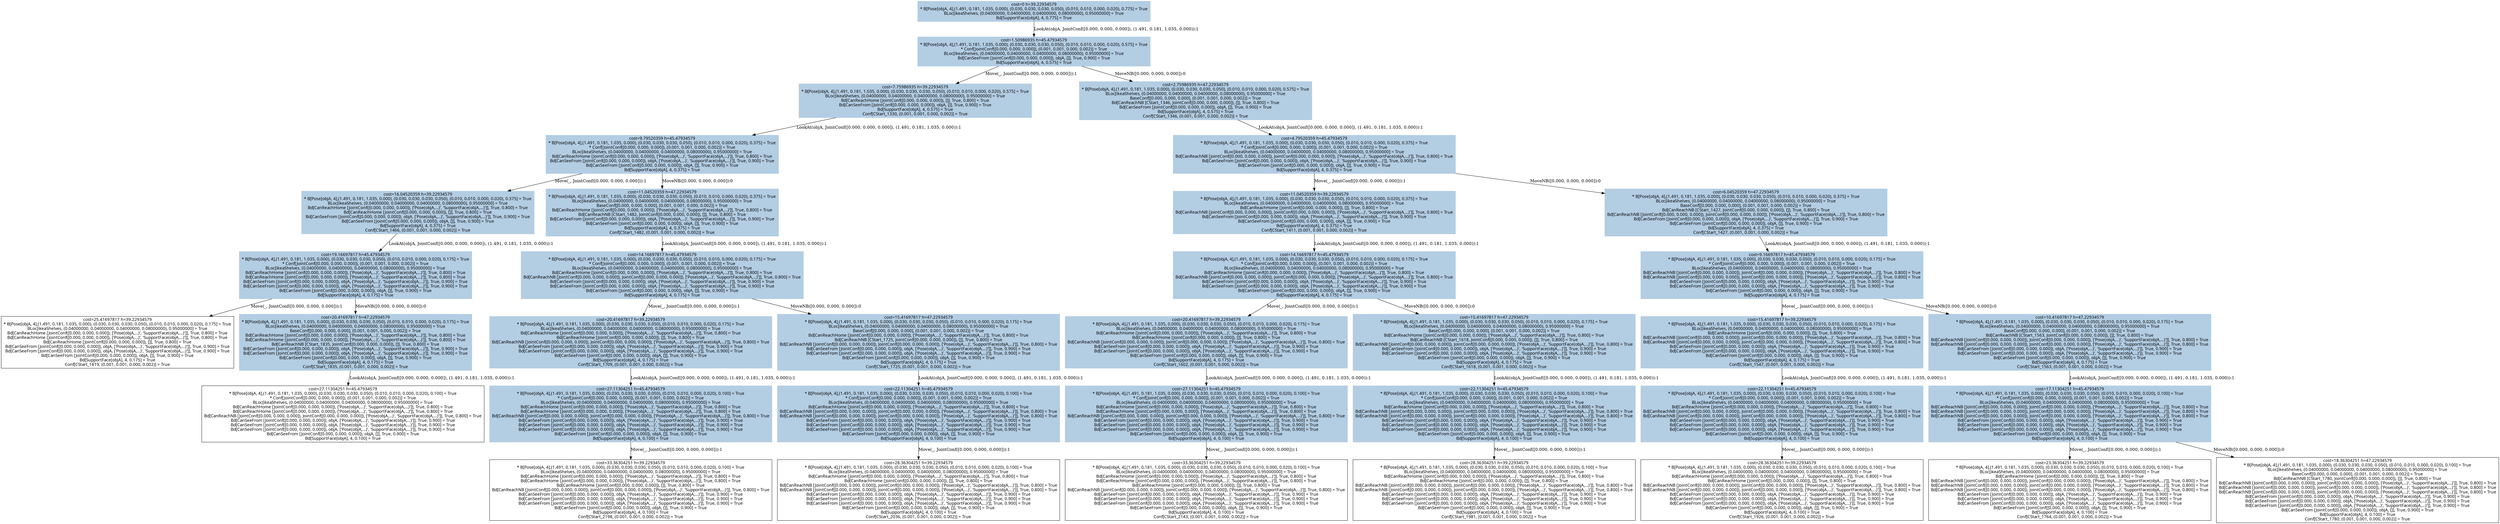 digraph G {
    ordering=out;
    node [fontname=HelveticaBold];
    "440" [shape=box, label="cost=0 h=39.22934579\n* B[Pose[objA, 4],(1.491, 0.181, 1.035, 0.000), (0.030, 0.030, 0.030, 0.050), (0.010, 0.010, 0.000, 0.020), 0.775] = True\nBLoc[ikeaShelves, (0.04000000, 0.04000000, 0.04000000, 0.08000000), 0.95000000] = True\nBd[SupportFace[objA], 4, 0.775] = True\n"];
    "447" [shape=box, label="cost=1.50986935 h=45.47934579\n* B[Pose[objA, 4],(1.491, 0.181, 1.035, 0.000), (0.030, 0.030, 0.030, 0.050), (0.010, 0.010, 0.000, 0.020), 0.575] = True\n* Conf[JointConf([0.000, 0.000, 0.000]), (0.001, 0.001, 0.000, 0.002)] = True\nBLoc[ikeaShelves, (0.04000000, 0.04000000, 0.04000000, 0.08000000), 0.95000000] = True\nBd[CanSeeFrom [JointConf([0.000, 0.000, 0.000]), objA, []], True, 0.900] = True\nBd[SupportFace[objA], 4, 0.575] = True\n"];
    "440" [shape=box, style=filled, colorscheme=pastel16, color=2, label="cost=0 h=39.22934579\n* B[Pose[objA, 4],(1.491, 0.181, 1.035, 0.000), (0.030, 0.030, 0.030, 0.050), (0.010, 0.010, 0.000, 0.020), 0.775] = True\nBLoc[ikeaShelves, (0.04000000, 0.04000000, 0.04000000, 0.08000000), 0.95000000] = True\nBd[SupportFace[objA], 4, 0.775] = True\n"];
    "440" -> "447"[label="LookAt(objA, JointConf([0.000, 0.000, 0.000]), (1.491, 0.181, 1.035, 0.000)):1"];
    "453" [shape=box, label="cost=7.75986935 h=39.22934579\n* B[Pose[objA, 4],(1.491, 0.181, 1.035, 0.000), (0.030, 0.030, 0.030, 0.050), (0.010, 0.010, 0.000, 0.020), 0.575] = True\nBLoc[ikeaShelves, (0.04000000, 0.04000000, 0.04000000, 0.08000000), 0.95000000] = True\nBd[CanReachHome [JointConf([0.000, 0.000, 0.000]), []], True, 0.800] = True\nBd[CanSeeFrom [JointConf([0.000, 0.000, 0.000]), objA, []], True, 0.900] = True\nBd[SupportFace[objA], 4, 0.575] = True\nConf[CStart_1330, (0.001, 0.001, 0.000, 0.002)] = True\n"];
    "447" [shape=box, style=filled, colorscheme=pastel16, color=2, label="cost=1.50986935 h=45.47934579\n* B[Pose[objA, 4],(1.491, 0.181, 1.035, 0.000), (0.030, 0.030, 0.030, 0.050), (0.010, 0.010, 0.000, 0.020), 0.575] = True\n* Conf[JointConf([0.000, 0.000, 0.000]), (0.001, 0.001, 0.000, 0.002)] = True\nBLoc[ikeaShelves, (0.04000000, 0.04000000, 0.04000000, 0.08000000), 0.95000000] = True\nBd[CanSeeFrom [JointConf([0.000, 0.000, 0.000]), objA, []], True, 0.900] = True\nBd[SupportFace[objA], 4, 0.575] = True\n"];
    "447" -> "453"[label="Move(_, JointConf([0.000, 0.000, 0.000])):1"];
    "449" [shape=box, label="cost=2.75986935 h=47.22934579\n* B[Pose[objA, 4],(1.491, 0.181, 1.035, 0.000), (0.030, 0.030, 0.030, 0.050), (0.010, 0.010, 0.000, 0.020), 0.575] = True\nBLoc[ikeaShelves, (0.04000000, 0.04000000, 0.04000000, 0.08000000), 0.95000000] = True\nBaseConf[[0.000, 0.000, 0.000], (0.001, 0.001, 0.000, 0.002)] = True\nBd[CanReachNB [CStart_1346, JointConf([0.000, 0.000, 0.000]), []], True, 0.800] = True\nBd[CanSeeFrom [JointConf([0.000, 0.000, 0.000]), objA, []], True, 0.900] = True\nBd[SupportFace[objA], 4, 0.575] = True\nConf[CStart_1346, (0.001, 0.001, 0.000, 0.002)] = True\n"];
    "447" [shape=box, style=filled, colorscheme=pastel16, color=2, label="cost=1.50986935 h=45.47934579\n* B[Pose[objA, 4],(1.491, 0.181, 1.035, 0.000), (0.030, 0.030, 0.030, 0.050), (0.010, 0.010, 0.000, 0.020), 0.575] = True\n* Conf[JointConf([0.000, 0.000, 0.000]), (0.001, 0.001, 0.000, 0.002)] = True\nBLoc[ikeaShelves, (0.04000000, 0.04000000, 0.04000000, 0.08000000), 0.95000000] = True\nBd[CanSeeFrom [JointConf([0.000, 0.000, 0.000]), objA, []], True, 0.900] = True\nBd[SupportFace[objA], 4, 0.575] = True\n"];
    "447" -> "449"[label="MoveNB([0.000, 0.000, 0.000]):0"];
    "462" [shape=box, label="cost=4.79520359 h=45.47934579\n* B[Pose[objA, 4],(1.491, 0.181, 1.035, 0.000), (0.030, 0.030, 0.030, 0.050), (0.010, 0.010, 0.000, 0.020), 0.375] = True\n* Conf[JointConf([0.000, 0.000, 0.000]), (0.001, 0.001, 0.000, 0.002)] = True\nBLoc[ikeaShelves, (0.04000000, 0.04000000, 0.04000000, 0.08000000), 0.95000000] = True\nBd[CanReachNB [JointConf([0.000, 0.000, 0.000]), JointConf([0.000, 0.000, 0.000]), ['Pose(objA,...)', 'SupportFace(objA,...)']], True, 0.800] = True\nBd[CanSeeFrom [JointConf([0.000, 0.000, 0.000]), objA, ['Pose(objA,...)', 'SupportFace(objA,...)']], True, 0.900] = True\nBd[CanSeeFrom [JointConf([0.000, 0.000, 0.000]), objA, []], True, 0.900] = True\nBd[SupportFace[objA], 4, 0.375] = True\n"];
    "449" [shape=box, style=filled, colorscheme=pastel16, color=2, label="cost=2.75986935 h=47.22934579\n* B[Pose[objA, 4],(1.491, 0.181, 1.035, 0.000), (0.030, 0.030, 0.030, 0.050), (0.010, 0.010, 0.000, 0.020), 0.575] = True\nBLoc[ikeaShelves, (0.04000000, 0.04000000, 0.04000000, 0.08000000), 0.95000000] = True\nBaseConf[[0.000, 0.000, 0.000], (0.001, 0.001, 0.000, 0.002)] = True\nBd[CanReachNB [CStart_1346, JointConf([0.000, 0.000, 0.000]), []], True, 0.800] = True\nBd[CanSeeFrom [JointConf([0.000, 0.000, 0.000]), objA, []], True, 0.900] = True\nBd[SupportFace[objA], 4, 0.575] = True\nConf[CStart_1346, (0.001, 0.001, 0.000, 0.002)] = True\n"];
    "449" -> "462"[label="LookAt(objA, JointConf([0.000, 0.000, 0.000]), (1.491, 0.181, 1.035, 0.000)):1"];
    "471" [shape=box, label="cost=11.04520359 h=39.22934579\n* B[Pose[objA, 4],(1.491, 0.181, 1.035, 0.000), (0.030, 0.030, 0.030, 0.050), (0.010, 0.010, 0.000, 0.020), 0.375] = True\nBLoc[ikeaShelves, (0.04000000, 0.04000000, 0.04000000, 0.08000000), 0.95000000] = True\nBd[CanReachHome [JointConf([0.000, 0.000, 0.000]), []], True, 0.800] = True\nBd[CanReachNB [JointConf([0.000, 0.000, 0.000]), JointConf([0.000, 0.000, 0.000]), ['Pose(objA,...)', 'SupportFace(objA,...)']], True, 0.800] = True\nBd[CanSeeFrom [JointConf([0.000, 0.000, 0.000]), objA, ['Pose(objA,...)', 'SupportFace(objA,...)']], True, 0.900] = True\nBd[CanSeeFrom [JointConf([0.000, 0.000, 0.000]), objA, []], True, 0.900] = True\nBd[SupportFace[objA], 4, 0.375] = True\nConf[CStart_1411, (0.001, 0.001, 0.000, 0.002)] = True\n"];
    "462" [shape=box, style=filled, colorscheme=pastel16, color=2, label="cost=4.79520359 h=45.47934579\n* B[Pose[objA, 4],(1.491, 0.181, 1.035, 0.000), (0.030, 0.030, 0.030, 0.050), (0.010, 0.010, 0.000, 0.020), 0.375] = True\n* Conf[JointConf([0.000, 0.000, 0.000]), (0.001, 0.001, 0.000, 0.002)] = True\nBLoc[ikeaShelves, (0.04000000, 0.04000000, 0.04000000, 0.08000000), 0.95000000] = True\nBd[CanReachNB [JointConf([0.000, 0.000, 0.000]), JointConf([0.000, 0.000, 0.000]), ['Pose(objA,...)', 'SupportFace(objA,...)']], True, 0.800] = True\nBd[CanSeeFrom [JointConf([0.000, 0.000, 0.000]), objA, ['Pose(objA,...)', 'SupportFace(objA,...)']], True, 0.900] = True\nBd[CanSeeFrom [JointConf([0.000, 0.000, 0.000]), objA, []], True, 0.900] = True\nBd[SupportFace[objA], 4, 0.375] = True\n"];
    "462" -> "471"[label="Move(_, JointConf([0.000, 0.000, 0.000])):1"];
    "456" [shape=box, label="cost=9.79520359 h=45.47934579\n* B[Pose[objA, 4],(1.491, 0.181, 1.035, 0.000), (0.030, 0.030, 0.030, 0.050), (0.010, 0.010, 0.000, 0.020), 0.375] = True\n* Conf[JointConf([0.000, 0.000, 0.000]), (0.001, 0.001, 0.000, 0.002)] = True\nBLoc[ikeaShelves, (0.04000000, 0.04000000, 0.04000000, 0.08000000), 0.95000000] = True\nBd[CanReachHome [JointConf([0.000, 0.000, 0.000]), ['Pose(objA,...)', 'SupportFace(objA,...)']], True, 0.800] = True\nBd[CanSeeFrom [JointConf([0.000, 0.000, 0.000]), objA, ['Pose(objA,...)', 'SupportFace(objA,...)']], True, 0.900] = True\nBd[CanSeeFrom [JointConf([0.000, 0.000, 0.000]), objA, []], True, 0.900] = True\nBd[SupportFace[objA], 4, 0.375] = True\n"];
    "453" [shape=box, style=filled, colorscheme=pastel16, color=2, label="cost=7.75986935 h=39.22934579\n* B[Pose[objA, 4],(1.491, 0.181, 1.035, 0.000), (0.030, 0.030, 0.030, 0.050), (0.010, 0.010, 0.000, 0.020), 0.575] = True\nBLoc[ikeaShelves, (0.04000000, 0.04000000, 0.04000000, 0.08000000), 0.95000000] = True\nBd[CanReachHome [JointConf([0.000, 0.000, 0.000]), []], True, 0.800] = True\nBd[CanSeeFrom [JointConf([0.000, 0.000, 0.000]), objA, []], True, 0.900] = True\nBd[SupportFace[objA], 4, 0.575] = True\nConf[CStart_1330, (0.001, 0.001, 0.000, 0.002)] = True\n"];
    "453" -> "456"[label="LookAt(objA, JointConf([0.000, 0.000, 0.000]), (1.491, 0.181, 1.035, 0.000)):1"];
    "487" [shape=box, label="cost=16.04520359 h=39.22934579\n* B[Pose[objA, 4],(1.491, 0.181, 1.035, 0.000), (0.030, 0.030, 0.030, 0.050), (0.010, 0.010, 0.000, 0.020), 0.375] = True\nBLoc[ikeaShelves, (0.04000000, 0.04000000, 0.04000000, 0.08000000), 0.95000000] = True\nBd[CanReachHome [JointConf([0.000, 0.000, 0.000]), ['Pose(objA,...)', 'SupportFace(objA,...)']], True, 0.800] = True\nBd[CanReachHome [JointConf([0.000, 0.000, 0.000]), []], True, 0.800] = True\nBd[CanSeeFrom [JointConf([0.000, 0.000, 0.000]), objA, ['Pose(objA,...)', 'SupportFace(objA,...)']], True, 0.900] = True\nBd[CanSeeFrom [JointConf([0.000, 0.000, 0.000]), objA, []], True, 0.900] = True\nBd[SupportFace[objA], 4, 0.375] = True\nConf[CStart_1466, (0.001, 0.001, 0.000, 0.002)] = True\n"];
    "456" [shape=box, style=filled, colorscheme=pastel16, color=2, label="cost=9.79520359 h=45.47934579\n* B[Pose[objA, 4],(1.491, 0.181, 1.035, 0.000), (0.030, 0.030, 0.030, 0.050), (0.010, 0.010, 0.000, 0.020), 0.375] = True\n* Conf[JointConf([0.000, 0.000, 0.000]), (0.001, 0.001, 0.000, 0.002)] = True\nBLoc[ikeaShelves, (0.04000000, 0.04000000, 0.04000000, 0.08000000), 0.95000000] = True\nBd[CanReachHome [JointConf([0.000, 0.000, 0.000]), ['Pose(objA,...)', 'SupportFace(objA,...)']], True, 0.800] = True\nBd[CanSeeFrom [JointConf([0.000, 0.000, 0.000]), objA, ['Pose(objA,...)', 'SupportFace(objA,...)']], True, 0.900] = True\nBd[CanSeeFrom [JointConf([0.000, 0.000, 0.000]), objA, []], True, 0.900] = True\nBd[SupportFace[objA], 4, 0.375] = True\n"];
    "456" -> "487"[label="Move(_, JointConf([0.000, 0.000, 0.000])):1"];
    "467" [shape=box, label="cost=6.04520359 h=47.22934579\n* B[Pose[objA, 4],(1.491, 0.181, 1.035, 0.000), (0.030, 0.030, 0.030, 0.050), (0.010, 0.010, 0.000, 0.020), 0.375] = True\nBLoc[ikeaShelves, (0.04000000, 0.04000000, 0.04000000, 0.08000000), 0.95000000] = True\nBaseConf[[0.000, 0.000, 0.000], (0.001, 0.001, 0.000, 0.002)] = True\nBd[CanReachNB [CStart_1427, JointConf([0.000, 0.000, 0.000]), []], True, 0.800] = True\nBd[CanReachNB [JointConf([0.000, 0.000, 0.000]), JointConf([0.000, 0.000, 0.000]), ['Pose(objA,...)', 'SupportFace(objA,...)']], True, 0.800] = True\nBd[CanSeeFrom [JointConf([0.000, 0.000, 0.000]), objA, ['Pose(objA,...)', 'SupportFace(objA,...)']], True, 0.900] = True\nBd[CanSeeFrom [JointConf([0.000, 0.000, 0.000]), objA, []], True, 0.900] = True\nBd[SupportFace[objA], 4, 0.375] = True\nConf[CStart_1427, (0.001, 0.001, 0.000, 0.002)] = True\n"];
    "462" [shape=box, style=filled, colorscheme=pastel16, color=2, label="cost=4.79520359 h=45.47934579\n* B[Pose[objA, 4],(1.491, 0.181, 1.035, 0.000), (0.030, 0.030, 0.030, 0.050), (0.010, 0.010, 0.000, 0.020), 0.375] = True\n* Conf[JointConf([0.000, 0.000, 0.000]), (0.001, 0.001, 0.000, 0.002)] = True\nBLoc[ikeaShelves, (0.04000000, 0.04000000, 0.04000000, 0.08000000), 0.95000000] = True\nBd[CanReachNB [JointConf([0.000, 0.000, 0.000]), JointConf([0.000, 0.000, 0.000]), ['Pose(objA,...)', 'SupportFace(objA,...)']], True, 0.800] = True\nBd[CanSeeFrom [JointConf([0.000, 0.000, 0.000]), objA, ['Pose(objA,...)', 'SupportFace(objA,...)']], True, 0.900] = True\nBd[CanSeeFrom [JointConf([0.000, 0.000, 0.000]), objA, []], True, 0.900] = True\nBd[SupportFace[objA], 4, 0.375] = True\n"];
    "462" -> "467"[label="MoveNB([0.000, 0.000, 0.000]):0"];
    "496" [shape=box, label="cost=9.16697817 h=45.47934579\n* B[Pose[objA, 4],(1.491, 0.181, 1.035, 0.000), (0.030, 0.030, 0.030, 0.050), (0.010, 0.010, 0.000, 0.020), 0.175] = True\n* Conf[JointConf([0.000, 0.000, 0.000]), (0.001, 0.001, 0.000, 0.002)] = True\nBLoc[ikeaShelves, (0.04000000, 0.04000000, 0.04000000, 0.08000000), 0.95000000] = True\nBd[CanReachNB [JointConf([0.000, 0.000, 0.000]), JointConf([0.000, 0.000, 0.000]), ['Pose(objA,...)', 'SupportFace(objA,...)']], True, 0.800] = True\nBd[CanReachNB [JointConf([0.000, 0.000, 0.000]), JointConf([0.000, 0.000, 0.000]), ['Pose(objA,...)', 'SupportFace(objA,...)']], True, 0.800] = True\nBd[CanSeeFrom [JointConf([0.000, 0.000, 0.000]), objA, ['Pose(objA,...)', 'SupportFace(objA,...)']], True, 0.900] = True\nBd[CanSeeFrom [JointConf([0.000, 0.000, 0.000]), objA, ['Pose(objA,...)', 'SupportFace(objA,...)']], True, 0.900] = True\nBd[CanSeeFrom [JointConf([0.000, 0.000, 0.000]), objA, []], True, 0.900] = True\nBd[SupportFace[objA], 4, 0.175] = True\n"];
    "467" [shape=box, style=filled, colorscheme=pastel16, color=2, label="cost=6.04520359 h=47.22934579\n* B[Pose[objA, 4],(1.491, 0.181, 1.035, 0.000), (0.030, 0.030, 0.030, 0.050), (0.010, 0.010, 0.000, 0.020), 0.375] = True\nBLoc[ikeaShelves, (0.04000000, 0.04000000, 0.04000000, 0.08000000), 0.95000000] = True\nBaseConf[[0.000, 0.000, 0.000], (0.001, 0.001, 0.000, 0.002)] = True\nBd[CanReachNB [CStart_1427, JointConf([0.000, 0.000, 0.000]), []], True, 0.800] = True\nBd[CanReachNB [JointConf([0.000, 0.000, 0.000]), JointConf([0.000, 0.000, 0.000]), ['Pose(objA,...)', 'SupportFace(objA,...)']], True, 0.800] = True\nBd[CanSeeFrom [JointConf([0.000, 0.000, 0.000]), objA, ['Pose(objA,...)', 'SupportFace(objA,...)']], True, 0.900] = True\nBd[CanSeeFrom [JointConf([0.000, 0.000, 0.000]), objA, []], True, 0.900] = True\nBd[SupportFace[objA], 4, 0.375] = True\nConf[CStart_1427, (0.001, 0.001, 0.000, 0.002)] = True\n"];
    "467" -> "496"[label="LookAt(objA, JointConf([0.000, 0.000, 0.000]), (1.491, 0.181, 1.035, 0.000)):1"];
    "507" [shape=box, label="cost=15.41697817 h=39.22934579\n* B[Pose[objA, 4],(1.491, 0.181, 1.035, 0.000), (0.030, 0.030, 0.030, 0.050), (0.010, 0.010, 0.000, 0.020), 0.175] = True\nBLoc[ikeaShelves, (0.04000000, 0.04000000, 0.04000000, 0.08000000), 0.95000000] = True\nBd[CanReachHome [JointConf([0.000, 0.000, 0.000]), []], True, 0.800] = True\nBd[CanReachNB [JointConf([0.000, 0.000, 0.000]), JointConf([0.000, 0.000, 0.000]), ['Pose(objA,...)', 'SupportFace(objA,...)']], True, 0.800] = True\nBd[CanReachNB [JointConf([0.000, 0.000, 0.000]), JointConf([0.000, 0.000, 0.000]), ['Pose(objA,...)', 'SupportFace(objA,...)']], True, 0.800] = True\nBd[CanSeeFrom [JointConf([0.000, 0.000, 0.000]), objA, ['Pose(objA,...)', 'SupportFace(objA,...)']], True, 0.900] = True\nBd[CanSeeFrom [JointConf([0.000, 0.000, 0.000]), objA, ['Pose(objA,...)', 'SupportFace(objA,...)']], True, 0.900] = True\nBd[CanSeeFrom [JointConf([0.000, 0.000, 0.000]), objA, []], True, 0.900] = True\nBd[SupportFace[objA], 4, 0.175] = True\nConf[CStart_1547, (0.001, 0.001, 0.000, 0.002)] = True\n"];
    "496" [shape=box, style=filled, colorscheme=pastel16, color=2, label="cost=9.16697817 h=45.47934579\n* B[Pose[objA, 4],(1.491, 0.181, 1.035, 0.000), (0.030, 0.030, 0.030, 0.050), (0.010, 0.010, 0.000, 0.020), 0.175] = True\n* Conf[JointConf([0.000, 0.000, 0.000]), (0.001, 0.001, 0.000, 0.002)] = True\nBLoc[ikeaShelves, (0.04000000, 0.04000000, 0.04000000, 0.08000000), 0.95000000] = True\nBd[CanReachNB [JointConf([0.000, 0.000, 0.000]), JointConf([0.000, 0.000, 0.000]), ['Pose(objA,...)', 'SupportFace(objA,...)']], True, 0.800] = True\nBd[CanReachNB [JointConf([0.000, 0.000, 0.000]), JointConf([0.000, 0.000, 0.000]), ['Pose(objA,...)', 'SupportFace(objA,...)']], True, 0.800] = True\nBd[CanSeeFrom [JointConf([0.000, 0.000, 0.000]), objA, ['Pose(objA,...)', 'SupportFace(objA,...)']], True, 0.900] = True\nBd[CanSeeFrom [JointConf([0.000, 0.000, 0.000]), objA, ['Pose(objA,...)', 'SupportFace(objA,...)']], True, 0.900] = True\nBd[CanSeeFrom [JointConf([0.000, 0.000, 0.000]), objA, []], True, 0.900] = True\nBd[SupportFace[objA], 4, 0.175] = True\n"];
    "496" -> "507"[label="Move(_, JointConf([0.000, 0.000, 0.000])):1"];
    "474" [shape=box, label="cost=14.16697817 h=45.47934579\n* B[Pose[objA, 4],(1.491, 0.181, 1.035, 0.000), (0.030, 0.030, 0.030, 0.050), (0.010, 0.010, 0.000, 0.020), 0.175] = True\n* Conf[JointConf([0.000, 0.000, 0.000]), (0.001, 0.001, 0.000, 0.002)] = True\nBLoc[ikeaShelves, (0.04000000, 0.04000000, 0.04000000, 0.08000000), 0.95000000] = True\nBd[CanReachHome [JointConf([0.000, 0.000, 0.000]), ['Pose(objA,...)', 'SupportFace(objA,...)']], True, 0.800] = True\nBd[CanReachNB [JointConf([0.000, 0.000, 0.000]), JointConf([0.000, 0.000, 0.000]), ['Pose(objA,...)', 'SupportFace(objA,...)']], True, 0.800] = True\nBd[CanSeeFrom [JointConf([0.000, 0.000, 0.000]), objA, ['Pose(objA,...)', 'SupportFace(objA,...)']], True, 0.900] = True\nBd[CanSeeFrom [JointConf([0.000, 0.000, 0.000]), objA, ['Pose(objA,...)', 'SupportFace(objA,...)']], True, 0.900] = True\nBd[CanSeeFrom [JointConf([0.000, 0.000, 0.000]), objA, []], True, 0.900] = True\nBd[SupportFace[objA], 4, 0.175] = True\n"];
    "471" [shape=box, style=filled, colorscheme=pastel16, color=2, label="cost=11.04520359 h=39.22934579\n* B[Pose[objA, 4],(1.491, 0.181, 1.035, 0.000), (0.030, 0.030, 0.030, 0.050), (0.010, 0.010, 0.000, 0.020), 0.375] = True\nBLoc[ikeaShelves, (0.04000000, 0.04000000, 0.04000000, 0.08000000), 0.95000000] = True\nBd[CanReachHome [JointConf([0.000, 0.000, 0.000]), []], True, 0.800] = True\nBd[CanReachNB [JointConf([0.000, 0.000, 0.000]), JointConf([0.000, 0.000, 0.000]), ['Pose(objA,...)', 'SupportFace(objA,...)']], True, 0.800] = True\nBd[CanSeeFrom [JointConf([0.000, 0.000, 0.000]), objA, ['Pose(objA,...)', 'SupportFace(objA,...)']], True, 0.900] = True\nBd[CanSeeFrom [JointConf([0.000, 0.000, 0.000]), objA, []], True, 0.900] = True\nBd[SupportFace[objA], 4, 0.375] = True\nConf[CStart_1411, (0.001, 0.001, 0.000, 0.002)] = True\n"];
    "471" -> "474"[label="LookAt(objA, JointConf([0.000, 0.000, 0.000]), (1.491, 0.181, 1.035, 0.000)):1"];
    "521" [shape=box, label="cost=20.41697817 h=39.22934579\n* B[Pose[objA, 4],(1.491, 0.181, 1.035, 0.000), (0.030, 0.030, 0.030, 0.050), (0.010, 0.010, 0.000, 0.020), 0.175] = True\nBLoc[ikeaShelves, (0.04000000, 0.04000000, 0.04000000, 0.08000000), 0.95000000] = True\nBd[CanReachHome [JointConf([0.000, 0.000, 0.000]), ['Pose(objA,...)', 'SupportFace(objA,...)']], True, 0.800] = True\nBd[CanReachHome [JointConf([0.000, 0.000, 0.000]), []], True, 0.800] = True\nBd[CanReachNB [JointConf([0.000, 0.000, 0.000]), JointConf([0.000, 0.000, 0.000]), ['Pose(objA,...)', 'SupportFace(objA,...)']], True, 0.800] = True\nBd[CanSeeFrom [JointConf([0.000, 0.000, 0.000]), objA, ['Pose(objA,...)', 'SupportFace(objA,...)']], True, 0.900] = True\nBd[CanSeeFrom [JointConf([0.000, 0.000, 0.000]), objA, ['Pose(objA,...)', 'SupportFace(objA,...)']], True, 0.900] = True\nBd[CanSeeFrom [JointConf([0.000, 0.000, 0.000]), objA, []], True, 0.900] = True\nBd[SupportFace[objA], 4, 0.175] = True\nConf[CStart_1602, (0.001, 0.001, 0.000, 0.002)] = True\n"];
    "474" [shape=box, style=filled, colorscheme=pastel16, color=2, label="cost=14.16697817 h=45.47934579\n* B[Pose[objA, 4],(1.491, 0.181, 1.035, 0.000), (0.030, 0.030, 0.030, 0.050), (0.010, 0.010, 0.000, 0.020), 0.175] = True\n* Conf[JointConf([0.000, 0.000, 0.000]), (0.001, 0.001, 0.000, 0.002)] = True\nBLoc[ikeaShelves, (0.04000000, 0.04000000, 0.04000000, 0.08000000), 0.95000000] = True\nBd[CanReachHome [JointConf([0.000, 0.000, 0.000]), ['Pose(objA,...)', 'SupportFace(objA,...)']], True, 0.800] = True\nBd[CanReachNB [JointConf([0.000, 0.000, 0.000]), JointConf([0.000, 0.000, 0.000]), ['Pose(objA,...)', 'SupportFace(objA,...)']], True, 0.800] = True\nBd[CanSeeFrom [JointConf([0.000, 0.000, 0.000]), objA, ['Pose(objA,...)', 'SupportFace(objA,...)']], True, 0.900] = True\nBd[CanSeeFrom [JointConf([0.000, 0.000, 0.000]), objA, ['Pose(objA,...)', 'SupportFace(objA,...)']], True, 0.900] = True\nBd[CanSeeFrom [JointConf([0.000, 0.000, 0.000]), objA, []], True, 0.900] = True\nBd[SupportFace[objA], 4, 0.175] = True\n"];
    "474" -> "521"[label="Move(_, JointConf([0.000, 0.000, 0.000])):1"];
    "503" [shape=box, label="cost=10.41697817 h=47.22934579\n* B[Pose[objA, 4],(1.491, 0.181, 1.035, 0.000), (0.030, 0.030, 0.030, 0.050), (0.010, 0.010, 0.000, 0.020), 0.175] = True\nBLoc[ikeaShelves, (0.04000000, 0.04000000, 0.04000000, 0.08000000), 0.95000000] = True\nBaseConf[[0.000, 0.000, 0.000], (0.001, 0.001, 0.000, 0.002)] = True\nBd[CanReachNB [CStart_1563, JointConf([0.000, 0.000, 0.000]), []], True, 0.800] = True\nBd[CanReachNB [JointConf([0.000, 0.000, 0.000]), JointConf([0.000, 0.000, 0.000]), ['Pose(objA,...)', 'SupportFace(objA,...)']], True, 0.800] = True\nBd[CanReachNB [JointConf([0.000, 0.000, 0.000]), JointConf([0.000, 0.000, 0.000]), ['Pose(objA,...)', 'SupportFace(objA,...)']], True, 0.800] = True\nBd[CanSeeFrom [JointConf([0.000, 0.000, 0.000]), objA, ['Pose(objA,...)', 'SupportFace(objA,...)']], True, 0.900] = True\nBd[CanSeeFrom [JointConf([0.000, 0.000, 0.000]), objA, ['Pose(objA,...)', 'SupportFace(objA,...)']], True, 0.900] = True\nBd[CanSeeFrom [JointConf([0.000, 0.000, 0.000]), objA, []], True, 0.900] = True\nBd[SupportFace[objA], 4, 0.175] = True\nConf[CStart_1563, (0.001, 0.001, 0.000, 0.002)] = True\n"];
    "496" [shape=box, style=filled, colorscheme=pastel16, color=2, label="cost=9.16697817 h=45.47934579\n* B[Pose[objA, 4],(1.491, 0.181, 1.035, 0.000), (0.030, 0.030, 0.030, 0.050), (0.010, 0.010, 0.000, 0.020), 0.175] = True\n* Conf[JointConf([0.000, 0.000, 0.000]), (0.001, 0.001, 0.000, 0.002)] = True\nBLoc[ikeaShelves, (0.04000000, 0.04000000, 0.04000000, 0.08000000), 0.95000000] = True\nBd[CanReachNB [JointConf([0.000, 0.000, 0.000]), JointConf([0.000, 0.000, 0.000]), ['Pose(objA,...)', 'SupportFace(objA,...)']], True, 0.800] = True\nBd[CanReachNB [JointConf([0.000, 0.000, 0.000]), JointConf([0.000, 0.000, 0.000]), ['Pose(objA,...)', 'SupportFace(objA,...)']], True, 0.800] = True\nBd[CanSeeFrom [JointConf([0.000, 0.000, 0.000]), objA, ['Pose(objA,...)', 'SupportFace(objA,...)']], True, 0.900] = True\nBd[CanSeeFrom [JointConf([0.000, 0.000, 0.000]), objA, ['Pose(objA,...)', 'SupportFace(objA,...)']], True, 0.900] = True\nBd[CanSeeFrom [JointConf([0.000, 0.000, 0.000]), objA, []], True, 0.900] = True\nBd[SupportFace[objA], 4, 0.175] = True\n"];
    "496" -> "503"[label="MoveNB([0.000, 0.000, 0.000]):0"];
    "483" [shape=box, label="cost=11.04520359 h=47.22934579\n* B[Pose[objA, 4],(1.491, 0.181, 1.035, 0.000), (0.030, 0.030, 0.030, 0.050), (0.010, 0.010, 0.000, 0.020), 0.375] = True\nBLoc[ikeaShelves, (0.04000000, 0.04000000, 0.04000000, 0.08000000), 0.95000000] = True\nBaseConf[[0.000, 0.000, 0.000], (0.001, 0.001, 0.000, 0.002)] = True\nBd[CanReachHome [JointConf([0.000, 0.000, 0.000]), ['Pose(objA,...)', 'SupportFace(objA,...)']], True, 0.800] = True\nBd[CanReachNB [CStart_1482, JointConf([0.000, 0.000, 0.000]), []], True, 0.800] = True\nBd[CanSeeFrom [JointConf([0.000, 0.000, 0.000]), objA, ['Pose(objA,...)', 'SupportFace(objA,...)']], True, 0.900] = True\nBd[CanSeeFrom [JointConf([0.000, 0.000, 0.000]), objA, []], True, 0.900] = True\nBd[SupportFace[objA], 4, 0.375] = True\nConf[CStart_1482, (0.001, 0.001, 0.000, 0.002)] = True\n"];
    "456" [shape=box, style=filled, colorscheme=pastel16, color=2, label="cost=9.79520359 h=45.47934579\n* B[Pose[objA, 4],(1.491, 0.181, 1.035, 0.000), (0.030, 0.030, 0.030, 0.050), (0.010, 0.010, 0.000, 0.020), 0.375] = True\n* Conf[JointConf([0.000, 0.000, 0.000]), (0.001, 0.001, 0.000, 0.002)] = True\nBLoc[ikeaShelves, (0.04000000, 0.04000000, 0.04000000, 0.08000000), 0.95000000] = True\nBd[CanReachHome [JointConf([0.000, 0.000, 0.000]), ['Pose(objA,...)', 'SupportFace(objA,...)']], True, 0.800] = True\nBd[CanSeeFrom [JointConf([0.000, 0.000, 0.000]), objA, ['Pose(objA,...)', 'SupportFace(objA,...)']], True, 0.900] = True\nBd[CanSeeFrom [JointConf([0.000, 0.000, 0.000]), objA, []], True, 0.900] = True\nBd[SupportFace[objA], 4, 0.375] = True\n"];
    "456" -> "483"[label="MoveNB([0.000, 0.000, 0.000]):0"];
    "545" [shape=box, label="cost=14.16697817 h=45.47934579\n* B[Pose[objA, 4],(1.491, 0.181, 1.035, 0.000), (0.030, 0.030, 0.030, 0.050), (0.010, 0.010, 0.000, 0.020), 0.175] = True\n* Conf[JointConf([0.000, 0.000, 0.000]), (0.001, 0.001, 0.000, 0.002)] = True\nBLoc[ikeaShelves, (0.04000000, 0.04000000, 0.04000000, 0.08000000), 0.95000000] = True\nBd[CanReachHome [JointConf([0.000, 0.000, 0.000]), ['Pose(objA,...)', 'SupportFace(objA,...)']], True, 0.800] = True\nBd[CanReachNB [JointConf([0.000, 0.000, 0.000]), JointConf([0.000, 0.000, 0.000]), ['Pose(objA,...)', 'SupportFace(objA,...)']], True, 0.800] = True\nBd[CanSeeFrom [JointConf([0.000, 0.000, 0.000]), objA, ['Pose(objA,...)', 'SupportFace(objA,...)']], True, 0.900] = True\nBd[CanSeeFrom [JointConf([0.000, 0.000, 0.000]), objA, ['Pose(objA,...)', 'SupportFace(objA,...)']], True, 0.900] = True\nBd[CanSeeFrom [JointConf([0.000, 0.000, 0.000]), objA, []], True, 0.900] = True\nBd[SupportFace[objA], 4, 0.175] = True\n"];
    "483" [shape=box, style=filled, colorscheme=pastel16, color=2, label="cost=11.04520359 h=47.22934579\n* B[Pose[objA, 4],(1.491, 0.181, 1.035, 0.000), (0.030, 0.030, 0.030, 0.050), (0.010, 0.010, 0.000, 0.020), 0.375] = True\nBLoc[ikeaShelves, (0.04000000, 0.04000000, 0.04000000, 0.08000000), 0.95000000] = True\nBaseConf[[0.000, 0.000, 0.000], (0.001, 0.001, 0.000, 0.002)] = True\nBd[CanReachHome [JointConf([0.000, 0.000, 0.000]), ['Pose(objA,...)', 'SupportFace(objA,...)']], True, 0.800] = True\nBd[CanReachNB [CStart_1482, JointConf([0.000, 0.000, 0.000]), []], True, 0.800] = True\nBd[CanSeeFrom [JointConf([0.000, 0.000, 0.000]), objA, ['Pose(objA,...)', 'SupportFace(objA,...)']], True, 0.900] = True\nBd[CanSeeFrom [JointConf([0.000, 0.000, 0.000]), objA, []], True, 0.900] = True\nBd[SupportFace[objA], 4, 0.375] = True\nConf[CStart_1482, (0.001, 0.001, 0.000, 0.002)] = True\n"];
    "483" -> "545"[label="LookAt(objA, JointConf([0.000, 0.000, 0.000]), (1.491, 0.181, 1.035, 0.000)):1"];
    "555" [shape=box, label="cost=20.41697817 h=39.22934579\n* B[Pose[objA, 4],(1.491, 0.181, 1.035, 0.000), (0.030, 0.030, 0.030, 0.050), (0.010, 0.010, 0.000, 0.020), 0.175] = True\nBLoc[ikeaShelves, (0.04000000, 0.04000000, 0.04000000, 0.08000000), 0.95000000] = True\nBd[CanReachHome [JointConf([0.000, 0.000, 0.000]), ['Pose(objA,...)', 'SupportFace(objA,...)']], True, 0.800] = True\nBd[CanReachHome [JointConf([0.000, 0.000, 0.000]), []], True, 0.800] = True\nBd[CanReachNB [JointConf([0.000, 0.000, 0.000]), JointConf([0.000, 0.000, 0.000]), ['Pose(objA,...)', 'SupportFace(objA,...)']], True, 0.800] = True\nBd[CanSeeFrom [JointConf([0.000, 0.000, 0.000]), objA, ['Pose(objA,...)', 'SupportFace(objA,...)']], True, 0.900] = True\nBd[CanSeeFrom [JointConf([0.000, 0.000, 0.000]), objA, ['Pose(objA,...)', 'SupportFace(objA,...)']], True, 0.900] = True\nBd[CanSeeFrom [JointConf([0.000, 0.000, 0.000]), objA, []], True, 0.900] = True\nBd[SupportFace[objA], 4, 0.175] = True\nConf[CStart_1709, (0.001, 0.001, 0.000, 0.002)] = True\n"];
    "545" [shape=box, style=filled, colorscheme=pastel16, color=2, label="cost=14.16697817 h=45.47934579\n* B[Pose[objA, 4],(1.491, 0.181, 1.035, 0.000), (0.030, 0.030, 0.030, 0.050), (0.010, 0.010, 0.000, 0.020), 0.175] = True\n* Conf[JointConf([0.000, 0.000, 0.000]), (0.001, 0.001, 0.000, 0.002)] = True\nBLoc[ikeaShelves, (0.04000000, 0.04000000, 0.04000000, 0.08000000), 0.95000000] = True\nBd[CanReachHome [JointConf([0.000, 0.000, 0.000]), ['Pose(objA,...)', 'SupportFace(objA,...)']], True, 0.800] = True\nBd[CanReachNB [JointConf([0.000, 0.000, 0.000]), JointConf([0.000, 0.000, 0.000]), ['Pose(objA,...)', 'SupportFace(objA,...)']], True, 0.800] = True\nBd[CanSeeFrom [JointConf([0.000, 0.000, 0.000]), objA, ['Pose(objA,...)', 'SupportFace(objA,...)']], True, 0.900] = True\nBd[CanSeeFrom [JointConf([0.000, 0.000, 0.000]), objA, ['Pose(objA,...)', 'SupportFace(objA,...)']], True, 0.900] = True\nBd[CanSeeFrom [JointConf([0.000, 0.000, 0.000]), objA, []], True, 0.900] = True\nBd[SupportFace[objA], 4, 0.175] = True\n"];
    "545" -> "555"[label="Move(_, JointConf([0.000, 0.000, 0.000])):1"];
    "536" [shape=box, label="cost=17.11304251 h=45.47934579\n* B[Pose[objA, 4],(1.491, 0.181, 1.035, 0.000), (0.030, 0.030, 0.030, 0.050), (0.010, 0.010, 0.000, 0.020), 0.100] = True\n* Conf[JointConf([0.000, 0.000, 0.000]), (0.001, 0.001, 0.000, 0.002)] = True\nBLoc[ikeaShelves, (0.04000000, 0.04000000, 0.04000000, 0.08000000), 0.95000000] = True\nBd[CanReachNB [JointConf([0.000, 0.000, 0.000]), JointConf([0.000, 0.000, 0.000]), ['Pose(objA,...)', 'SupportFace(objA,...)']], True, 0.800] = True\nBd[CanReachNB [JointConf([0.000, 0.000, 0.000]), JointConf([0.000, 0.000, 0.000]), ['Pose(objA,...)', 'SupportFace(objA,...)']], True, 0.800] = True\nBd[CanReachNB [JointConf([0.000, 0.000, 0.000]), JointConf([0.000, 0.000, 0.000]), ['Pose(objA,...)', 'SupportFace(objA,...)']], True, 0.800] = True\nBd[CanSeeFrom [JointConf([0.000, 0.000, 0.000]), objA, ['Pose(objA,...)', 'SupportFace(objA,...)']], True, 0.900] = True\nBd[CanSeeFrom [JointConf([0.000, 0.000, 0.000]), objA, ['Pose(objA,...)', 'SupportFace(objA,...)']], True, 0.900] = True\nBd[CanSeeFrom [JointConf([0.000, 0.000, 0.000]), objA, ['Pose(objA,...)', 'SupportFace(objA,...)']], True, 0.900] = True\nBd[CanSeeFrom [JointConf([0.000, 0.000, 0.000]), objA, []], True, 0.900] = True\nBd[SupportFace[objA], 4, 0.100] = True\n"];
    "503" [shape=box, style=filled, colorscheme=pastel16, color=2, label="cost=10.41697817 h=47.22934579\n* B[Pose[objA, 4],(1.491, 0.181, 1.035, 0.000), (0.030, 0.030, 0.030, 0.050), (0.010, 0.010, 0.000, 0.020), 0.175] = True\nBLoc[ikeaShelves, (0.04000000, 0.04000000, 0.04000000, 0.08000000), 0.95000000] = True\nBaseConf[[0.000, 0.000, 0.000], (0.001, 0.001, 0.000, 0.002)] = True\nBd[CanReachNB [CStart_1563, JointConf([0.000, 0.000, 0.000]), []], True, 0.800] = True\nBd[CanReachNB [JointConf([0.000, 0.000, 0.000]), JointConf([0.000, 0.000, 0.000]), ['Pose(objA,...)', 'SupportFace(objA,...)']], True, 0.800] = True\nBd[CanReachNB [JointConf([0.000, 0.000, 0.000]), JointConf([0.000, 0.000, 0.000]), ['Pose(objA,...)', 'SupportFace(objA,...)']], True, 0.800] = True\nBd[CanSeeFrom [JointConf([0.000, 0.000, 0.000]), objA, ['Pose(objA,...)', 'SupportFace(objA,...)']], True, 0.900] = True\nBd[CanSeeFrom [JointConf([0.000, 0.000, 0.000]), objA, ['Pose(objA,...)', 'SupportFace(objA,...)']], True, 0.900] = True\nBd[CanSeeFrom [JointConf([0.000, 0.000, 0.000]), objA, []], True, 0.900] = True\nBd[SupportFace[objA], 4, 0.175] = True\nConf[CStart_1563, (0.001, 0.001, 0.000, 0.002)] = True\n"];
    "503" -> "536"[label="LookAt(objA, JointConf([0.000, 0.000, 0.000]), (1.491, 0.181, 1.035, 0.000)):1"];
    "566" [shape=box, label="cost=23.36304251 h=39.22934579\n* B[Pose[objA, 4],(1.491, 0.181, 1.035, 0.000), (0.030, 0.030, 0.030, 0.050), (0.010, 0.010, 0.000, 0.020), 0.100] = True\nBLoc[ikeaShelves, (0.04000000, 0.04000000, 0.04000000, 0.08000000), 0.95000000] = True\nBd[CanReachHome [JointConf([0.000, 0.000, 0.000]), []], True, 0.800] = True\nBd[CanReachNB [JointConf([0.000, 0.000, 0.000]), JointConf([0.000, 0.000, 0.000]), ['Pose(objA,...)', 'SupportFace(objA,...)']], True, 0.800] = True\nBd[CanReachNB [JointConf([0.000, 0.000, 0.000]), JointConf([0.000, 0.000, 0.000]), ['Pose(objA,...)', 'SupportFace(objA,...)']], True, 0.800] = True\nBd[CanReachNB [JointConf([0.000, 0.000, 0.000]), JointConf([0.000, 0.000, 0.000]), ['Pose(objA,...)', 'SupportFace(objA,...)']], True, 0.800] = True\nBd[CanSeeFrom [JointConf([0.000, 0.000, 0.000]), objA, ['Pose(objA,...)', 'SupportFace(objA,...)']], True, 0.900] = True\nBd[CanSeeFrom [JointConf([0.000, 0.000, 0.000]), objA, ['Pose(objA,...)', 'SupportFace(objA,...)']], True, 0.900] = True\nBd[CanSeeFrom [JointConf([0.000, 0.000, 0.000]), objA, ['Pose(objA,...)', 'SupportFace(objA,...)']], True, 0.900] = True\nBd[CanSeeFrom [JointConf([0.000, 0.000, 0.000]), objA, []], True, 0.900] = True\nBd[SupportFace[objA], 4, 0.100] = True\nConf[CStart_1764, (0.001, 0.001, 0.000, 0.002)] = True\n"];
    "536" [shape=box, style=filled, colorscheme=pastel16, color=2, label="cost=17.11304251 h=45.47934579\n* B[Pose[objA, 4],(1.491, 0.181, 1.035, 0.000), (0.030, 0.030, 0.030, 0.050), (0.010, 0.010, 0.000, 0.020), 0.100] = True\n* Conf[JointConf([0.000, 0.000, 0.000]), (0.001, 0.001, 0.000, 0.002)] = True\nBLoc[ikeaShelves, (0.04000000, 0.04000000, 0.04000000, 0.08000000), 0.95000000] = True\nBd[CanReachNB [JointConf([0.000, 0.000, 0.000]), JointConf([0.000, 0.000, 0.000]), ['Pose(objA,...)', 'SupportFace(objA,...)']], True, 0.800] = True\nBd[CanReachNB [JointConf([0.000, 0.000, 0.000]), JointConf([0.000, 0.000, 0.000]), ['Pose(objA,...)', 'SupportFace(objA,...)']], True, 0.800] = True\nBd[CanReachNB [JointConf([0.000, 0.000, 0.000]), JointConf([0.000, 0.000, 0.000]), ['Pose(objA,...)', 'SupportFace(objA,...)']], True, 0.800] = True\nBd[CanSeeFrom [JointConf([0.000, 0.000, 0.000]), objA, ['Pose(objA,...)', 'SupportFace(objA,...)']], True, 0.900] = True\nBd[CanSeeFrom [JointConf([0.000, 0.000, 0.000]), objA, ['Pose(objA,...)', 'SupportFace(objA,...)']], True, 0.900] = True\nBd[CanSeeFrom [JointConf([0.000, 0.000, 0.000]), objA, ['Pose(objA,...)', 'SupportFace(objA,...)']], True, 0.900] = True\nBd[CanSeeFrom [JointConf([0.000, 0.000, 0.000]), objA, []], True, 0.900] = True\nBd[SupportFace[objA], 4, 0.100] = True\n"];
    "536" -> "566"[label="Move(_, JointConf([0.000, 0.000, 0.000])):1"];
    "490" [shape=box, label="cost=19.16697817 h=45.47934579\n* B[Pose[objA, 4],(1.491, 0.181, 1.035, 0.000), (0.030, 0.030, 0.030, 0.050), (0.010, 0.010, 0.000, 0.020), 0.175] = True\n* Conf[JointConf([0.000, 0.000, 0.000]), (0.001, 0.001, 0.000, 0.002)] = True\nBLoc[ikeaShelves, (0.04000000, 0.04000000, 0.04000000, 0.08000000), 0.95000000] = True\nBd[CanReachHome [JointConf([0.000, 0.000, 0.000]), ['Pose(objA,...)', 'SupportFace(objA,...)']], True, 0.800] = True\nBd[CanReachHome [JointConf([0.000, 0.000, 0.000]), ['Pose(objA,...)', 'SupportFace(objA,...)']], True, 0.800] = True\nBd[CanSeeFrom [JointConf([0.000, 0.000, 0.000]), objA, ['Pose(objA,...)', 'SupportFace(objA,...)']], True, 0.900] = True\nBd[CanSeeFrom [JointConf([0.000, 0.000, 0.000]), objA, ['Pose(objA,...)', 'SupportFace(objA,...)']], True, 0.900] = True\nBd[CanSeeFrom [JointConf([0.000, 0.000, 0.000]), objA, []], True, 0.900] = True\nBd[SupportFace[objA], 4, 0.175] = True\n"];
    "487" [shape=box, style=filled, colorscheme=pastel16, color=2, label="cost=16.04520359 h=39.22934579\n* B[Pose[objA, 4],(1.491, 0.181, 1.035, 0.000), (0.030, 0.030, 0.030, 0.050), (0.010, 0.010, 0.000, 0.020), 0.375] = True\nBLoc[ikeaShelves, (0.04000000, 0.04000000, 0.04000000, 0.08000000), 0.95000000] = True\nBd[CanReachHome [JointConf([0.000, 0.000, 0.000]), ['Pose(objA,...)', 'SupportFace(objA,...)']], True, 0.800] = True\nBd[CanReachHome [JointConf([0.000, 0.000, 0.000]), []], True, 0.800] = True\nBd[CanSeeFrom [JointConf([0.000, 0.000, 0.000]), objA, ['Pose(objA,...)', 'SupportFace(objA,...)']], True, 0.900] = True\nBd[CanSeeFrom [JointConf([0.000, 0.000, 0.000]), objA, []], True, 0.900] = True\nBd[SupportFace[objA], 4, 0.375] = True\nConf[CStart_1466, (0.001, 0.001, 0.000, 0.002)] = True\n"];
    "487" -> "490"[label="LookAt(objA, JointConf([0.000, 0.000, 0.000]), (1.491, 0.181, 1.035, 0.000)):1"];
    "590" [shape=box, label="cost=25.41697817 h=39.22934579\n* B[Pose[objA, 4],(1.491, 0.181, 1.035, 0.000), (0.030, 0.030, 0.030, 0.050), (0.010, 0.010, 0.000, 0.020), 0.175] = True\nBLoc[ikeaShelves, (0.04000000, 0.04000000, 0.04000000, 0.08000000), 0.95000000] = True\nBd[CanReachHome [JointConf([0.000, 0.000, 0.000]), ['Pose(objA,...)', 'SupportFace(objA,...)']], True, 0.800] = True\nBd[CanReachHome [JointConf([0.000, 0.000, 0.000]), ['Pose(objA,...)', 'SupportFace(objA,...)']], True, 0.800] = True\nBd[CanReachHome [JointConf([0.000, 0.000, 0.000]), []], True, 0.800] = True\nBd[CanSeeFrom [JointConf([0.000, 0.000, 0.000]), objA, ['Pose(objA,...)', 'SupportFace(objA,...)']], True, 0.900] = True\nBd[CanSeeFrom [JointConf([0.000, 0.000, 0.000]), objA, ['Pose(objA,...)', 'SupportFace(objA,...)']], True, 0.900] = True\nBd[CanSeeFrom [JointConf([0.000, 0.000, 0.000]), objA, []], True, 0.900] = True\nBd[SupportFace[objA], 4, 0.175] = True\nConf[CStart_1819, (0.001, 0.001, 0.000, 0.002)] = True\n"];
    "490" [shape=box, style=filled, colorscheme=pastel16, color=2, label="cost=19.16697817 h=45.47934579\n* B[Pose[objA, 4],(1.491, 0.181, 1.035, 0.000), (0.030, 0.030, 0.030, 0.050), (0.010, 0.010, 0.000, 0.020), 0.175] = True\n* Conf[JointConf([0.000, 0.000, 0.000]), (0.001, 0.001, 0.000, 0.002)] = True\nBLoc[ikeaShelves, (0.04000000, 0.04000000, 0.04000000, 0.08000000), 0.95000000] = True\nBd[CanReachHome [JointConf([0.000, 0.000, 0.000]), ['Pose(objA,...)', 'SupportFace(objA,...)']], True, 0.800] = True\nBd[CanReachHome [JointConf([0.000, 0.000, 0.000]), ['Pose(objA,...)', 'SupportFace(objA,...)']], True, 0.800] = True\nBd[CanSeeFrom [JointConf([0.000, 0.000, 0.000]), objA, ['Pose(objA,...)', 'SupportFace(objA,...)']], True, 0.900] = True\nBd[CanSeeFrom [JointConf([0.000, 0.000, 0.000]), objA, ['Pose(objA,...)', 'SupportFace(objA,...)']], True, 0.900] = True\nBd[CanSeeFrom [JointConf([0.000, 0.000, 0.000]), objA, []], True, 0.900] = True\nBd[SupportFace[objA], 4, 0.175] = True\n"];
    "490" -> "590"[label="Move(_, JointConf([0.000, 0.000, 0.000])):1"];
    "524" [shape=box, label="cost=15.41697817 h=47.22934579\n* B[Pose[objA, 4],(1.491, 0.181, 1.035, 0.000), (0.030, 0.030, 0.030, 0.050), (0.010, 0.010, 0.000, 0.020), 0.175] = True\nBLoc[ikeaShelves, (0.04000000, 0.04000000, 0.04000000, 0.08000000), 0.95000000] = True\nBaseConf[[0.000, 0.000, 0.000], (0.001, 0.001, 0.000, 0.002)] = True\nBd[CanReachHome [JointConf([0.000, 0.000, 0.000]), ['Pose(objA,...)', 'SupportFace(objA,...)']], True, 0.800] = True\nBd[CanReachNB [CStart_1618, JointConf([0.000, 0.000, 0.000]), []], True, 0.800] = True\nBd[CanReachNB [JointConf([0.000, 0.000, 0.000]), JointConf([0.000, 0.000, 0.000]), ['Pose(objA,...)', 'SupportFace(objA,...)']], True, 0.800] = True\nBd[CanSeeFrom [JointConf([0.000, 0.000, 0.000]), objA, ['Pose(objA,...)', 'SupportFace(objA,...)']], True, 0.900] = True\nBd[CanSeeFrom [JointConf([0.000, 0.000, 0.000]), objA, ['Pose(objA,...)', 'SupportFace(objA,...)']], True, 0.900] = True\nBd[CanSeeFrom [JointConf([0.000, 0.000, 0.000]), objA, []], True, 0.900] = True\nBd[SupportFace[objA], 4, 0.175] = True\nConf[CStart_1618, (0.001, 0.001, 0.000, 0.002)] = True\n"];
    "474" [shape=box, style=filled, colorscheme=pastel16, color=2, label="cost=14.16697817 h=45.47934579\n* B[Pose[objA, 4],(1.491, 0.181, 1.035, 0.000), (0.030, 0.030, 0.030, 0.050), (0.010, 0.010, 0.000, 0.020), 0.175] = True\n* Conf[JointConf([0.000, 0.000, 0.000]), (0.001, 0.001, 0.000, 0.002)] = True\nBLoc[ikeaShelves, (0.04000000, 0.04000000, 0.04000000, 0.08000000), 0.95000000] = True\nBd[CanReachHome [JointConf([0.000, 0.000, 0.000]), ['Pose(objA,...)', 'SupportFace(objA,...)']], True, 0.800] = True\nBd[CanReachNB [JointConf([0.000, 0.000, 0.000]), JointConf([0.000, 0.000, 0.000]), ['Pose(objA,...)', 'SupportFace(objA,...)']], True, 0.800] = True\nBd[CanSeeFrom [JointConf([0.000, 0.000, 0.000]), objA, ['Pose(objA,...)', 'SupportFace(objA,...)']], True, 0.900] = True\nBd[CanSeeFrom [JointConf([0.000, 0.000, 0.000]), objA, ['Pose(objA,...)', 'SupportFace(objA,...)']], True, 0.900] = True\nBd[CanSeeFrom [JointConf([0.000, 0.000, 0.000]), objA, []], True, 0.900] = True\nBd[SupportFace[objA], 4, 0.175] = True\n"];
    "474" -> "524"[label="MoveNB([0.000, 0.000, 0.000]):0"];
    "551" [shape=box, label="cost=15.41697817 h=47.22934579\n* B[Pose[objA, 4],(1.491, 0.181, 1.035, 0.000), (0.030, 0.030, 0.030, 0.050), (0.010, 0.010, 0.000, 0.020), 0.175] = True\nBLoc[ikeaShelves, (0.04000000, 0.04000000, 0.04000000, 0.08000000), 0.95000000] = True\nBaseConf[[0.000, 0.000, 0.000], (0.001, 0.001, 0.000, 0.002)] = True\nBd[CanReachHome [JointConf([0.000, 0.000, 0.000]), ['Pose(objA,...)', 'SupportFace(objA,...)']], True, 0.800] = True\nBd[CanReachNB [CStart_1725, JointConf([0.000, 0.000, 0.000]), []], True, 0.800] = True\nBd[CanReachNB [JointConf([0.000, 0.000, 0.000]), JointConf([0.000, 0.000, 0.000]), ['Pose(objA,...)', 'SupportFace(objA,...)']], True, 0.800] = True\nBd[CanSeeFrom [JointConf([0.000, 0.000, 0.000]), objA, ['Pose(objA,...)', 'SupportFace(objA,...)']], True, 0.900] = True\nBd[CanSeeFrom [JointConf([0.000, 0.000, 0.000]), objA, ['Pose(objA,...)', 'SupportFace(objA,...)']], True, 0.900] = True\nBd[CanSeeFrom [JointConf([0.000, 0.000, 0.000]), objA, []], True, 0.900] = True\nBd[SupportFace[objA], 4, 0.175] = True\nConf[CStart_1725, (0.001, 0.001, 0.000, 0.002)] = True\n"];
    "545" [shape=box, style=filled, colorscheme=pastel16, color=2, label="cost=14.16697817 h=45.47934579\n* B[Pose[objA, 4],(1.491, 0.181, 1.035, 0.000), (0.030, 0.030, 0.030, 0.050), (0.010, 0.010, 0.000, 0.020), 0.175] = True\n* Conf[JointConf([0.000, 0.000, 0.000]), (0.001, 0.001, 0.000, 0.002)] = True\nBLoc[ikeaShelves, (0.04000000, 0.04000000, 0.04000000, 0.08000000), 0.95000000] = True\nBd[CanReachHome [JointConf([0.000, 0.000, 0.000]), ['Pose(objA,...)', 'SupportFace(objA,...)']], True, 0.800] = True\nBd[CanReachNB [JointConf([0.000, 0.000, 0.000]), JointConf([0.000, 0.000, 0.000]), ['Pose(objA,...)', 'SupportFace(objA,...)']], True, 0.800] = True\nBd[CanSeeFrom [JointConf([0.000, 0.000, 0.000]), objA, ['Pose(objA,...)', 'SupportFace(objA,...)']], True, 0.900] = True\nBd[CanSeeFrom [JointConf([0.000, 0.000, 0.000]), objA, ['Pose(objA,...)', 'SupportFace(objA,...)']], True, 0.900] = True\nBd[CanSeeFrom [JointConf([0.000, 0.000, 0.000]), objA, []], True, 0.900] = True\nBd[SupportFace[objA], 4, 0.175] = True\n"];
    "545" -> "551"[label="MoveNB([0.000, 0.000, 0.000]):0"];
    "510" [shape=box, label="cost=22.11304251 h=45.47934579\n* B[Pose[objA, 4],(1.491, 0.181, 1.035, 0.000), (0.030, 0.030, 0.030, 0.050), (0.010, 0.010, 0.000, 0.020), 0.100] = True\n* Conf[JointConf([0.000, 0.000, 0.000]), (0.001, 0.001, 0.000, 0.002)] = True\nBLoc[ikeaShelves, (0.04000000, 0.04000000, 0.04000000, 0.08000000), 0.95000000] = True\nBd[CanReachHome [JointConf([0.000, 0.000, 0.000]), ['Pose(objA,...)', 'SupportFace(objA,...)']], True, 0.800] = True\nBd[CanReachNB [JointConf([0.000, 0.000, 0.000]), JointConf([0.000, 0.000, 0.000]), ['Pose(objA,...)', 'SupportFace(objA,...)']], True, 0.800] = True\nBd[CanReachNB [JointConf([0.000, 0.000, 0.000]), JointConf([0.000, 0.000, 0.000]), ['Pose(objA,...)', 'SupportFace(objA,...)']], True, 0.800] = True\nBd[CanSeeFrom [JointConf([0.000, 0.000, 0.000]), objA, ['Pose(objA,...)', 'SupportFace(objA,...)']], True, 0.900] = True\nBd[CanSeeFrom [JointConf([0.000, 0.000, 0.000]), objA, ['Pose(objA,...)', 'SupportFace(objA,...)']], True, 0.900] = True\nBd[CanSeeFrom [JointConf([0.000, 0.000, 0.000]), objA, ['Pose(objA,...)', 'SupportFace(objA,...)']], True, 0.900] = True\nBd[CanSeeFrom [JointConf([0.000, 0.000, 0.000]), objA, []], True, 0.900] = True\nBd[SupportFace[objA], 4, 0.100] = True\n"];
    "507" [shape=box, style=filled, colorscheme=pastel16, color=2, label="cost=15.41697817 h=39.22934579\n* B[Pose[objA, 4],(1.491, 0.181, 1.035, 0.000), (0.030, 0.030, 0.030, 0.050), (0.010, 0.010, 0.000, 0.020), 0.175] = True\nBLoc[ikeaShelves, (0.04000000, 0.04000000, 0.04000000, 0.08000000), 0.95000000] = True\nBd[CanReachHome [JointConf([0.000, 0.000, 0.000]), []], True, 0.800] = True\nBd[CanReachNB [JointConf([0.000, 0.000, 0.000]), JointConf([0.000, 0.000, 0.000]), ['Pose(objA,...)', 'SupportFace(objA,...)']], True, 0.800] = True\nBd[CanReachNB [JointConf([0.000, 0.000, 0.000]), JointConf([0.000, 0.000, 0.000]), ['Pose(objA,...)', 'SupportFace(objA,...)']], True, 0.800] = True\nBd[CanSeeFrom [JointConf([0.000, 0.000, 0.000]), objA, ['Pose(objA,...)', 'SupportFace(objA,...)']], True, 0.900] = True\nBd[CanSeeFrom [JointConf([0.000, 0.000, 0.000]), objA, ['Pose(objA,...)', 'SupportFace(objA,...)']], True, 0.900] = True\nBd[CanSeeFrom [JointConf([0.000, 0.000, 0.000]), objA, []], True, 0.900] = True\nBd[SupportFace[objA], 4, 0.175] = True\nConf[CStart_1547, (0.001, 0.001, 0.000, 0.002)] = True\n"];
    "507" -> "510"[label="LookAt(objA, JointConf([0.000, 0.000, 0.000]), (1.491, 0.181, 1.035, 0.000)):1"];
    "617" [shape=box, label="cost=28.36304251 h=39.22934579\n* B[Pose[objA, 4],(1.491, 0.181, 1.035, 0.000), (0.030, 0.030, 0.030, 0.050), (0.010, 0.010, 0.000, 0.020), 0.100] = True\nBLoc[ikeaShelves, (0.04000000, 0.04000000, 0.04000000, 0.08000000), 0.95000000] = True\nBd[CanReachHome [JointConf([0.000, 0.000, 0.000]), ['Pose(objA,...)', 'SupportFace(objA,...)']], True, 0.800] = True\nBd[CanReachHome [JointConf([0.000, 0.000, 0.000]), []], True, 0.800] = True\nBd[CanReachNB [JointConf([0.000, 0.000, 0.000]), JointConf([0.000, 0.000, 0.000]), ['Pose(objA,...)', 'SupportFace(objA,...)']], True, 0.800] = True\nBd[CanReachNB [JointConf([0.000, 0.000, 0.000]), JointConf([0.000, 0.000, 0.000]), ['Pose(objA,...)', 'SupportFace(objA,...)']], True, 0.800] = True\nBd[CanSeeFrom [JointConf([0.000, 0.000, 0.000]), objA, ['Pose(objA,...)', 'SupportFace(objA,...)']], True, 0.900] = True\nBd[CanSeeFrom [JointConf([0.000, 0.000, 0.000]), objA, ['Pose(objA,...)', 'SupportFace(objA,...)']], True, 0.900] = True\nBd[CanSeeFrom [JointConf([0.000, 0.000, 0.000]), objA, ['Pose(objA,...)', 'SupportFace(objA,...)']], True, 0.900] = True\nBd[CanSeeFrom [JointConf([0.000, 0.000, 0.000]), objA, []], True, 0.900] = True\nBd[SupportFace[objA], 4, 0.100] = True\nConf[CStart_1926, (0.001, 0.001, 0.000, 0.002)] = True\n"];
    "510" [shape=box, style=filled, colorscheme=pastel16, color=2, label="cost=22.11304251 h=45.47934579\n* B[Pose[objA, 4],(1.491, 0.181, 1.035, 0.000), (0.030, 0.030, 0.030, 0.050), (0.010, 0.010, 0.000, 0.020), 0.100] = True\n* Conf[JointConf([0.000, 0.000, 0.000]), (0.001, 0.001, 0.000, 0.002)] = True\nBLoc[ikeaShelves, (0.04000000, 0.04000000, 0.04000000, 0.08000000), 0.95000000] = True\nBd[CanReachHome [JointConf([0.000, 0.000, 0.000]), ['Pose(objA,...)', 'SupportFace(objA,...)']], True, 0.800] = True\nBd[CanReachNB [JointConf([0.000, 0.000, 0.000]), JointConf([0.000, 0.000, 0.000]), ['Pose(objA,...)', 'SupportFace(objA,...)']], True, 0.800] = True\nBd[CanReachNB [JointConf([0.000, 0.000, 0.000]), JointConf([0.000, 0.000, 0.000]), ['Pose(objA,...)', 'SupportFace(objA,...)']], True, 0.800] = True\nBd[CanSeeFrom [JointConf([0.000, 0.000, 0.000]), objA, ['Pose(objA,...)', 'SupportFace(objA,...)']], True, 0.900] = True\nBd[CanSeeFrom [JointConf([0.000, 0.000, 0.000]), objA, ['Pose(objA,...)', 'SupportFace(objA,...)']], True, 0.900] = True\nBd[CanSeeFrom [JointConf([0.000, 0.000, 0.000]), objA, ['Pose(objA,...)', 'SupportFace(objA,...)']], True, 0.900] = True\nBd[CanSeeFrom [JointConf([0.000, 0.000, 0.000]), objA, []], True, 0.900] = True\nBd[SupportFace[objA], 4, 0.100] = True\n"];
    "510" -> "617"[label="Move(_, JointConf([0.000, 0.000, 0.000])):1"];
    "601" [shape=box, label="cost=22.11304251 h=45.47934579\n* B[Pose[objA, 4],(1.491, 0.181, 1.035, 0.000), (0.030, 0.030, 0.030, 0.050), (0.010, 0.010, 0.000, 0.020), 0.100] = True\n* Conf[JointConf([0.000, 0.000, 0.000]), (0.001, 0.001, 0.000, 0.002)] = True\nBLoc[ikeaShelves, (0.04000000, 0.04000000, 0.04000000, 0.08000000), 0.95000000] = True\nBd[CanReachHome [JointConf([0.000, 0.000, 0.000]), ['Pose(objA,...)', 'SupportFace(objA,...)']], True, 0.800] = True\nBd[CanReachNB [JointConf([0.000, 0.000, 0.000]), JointConf([0.000, 0.000, 0.000]), ['Pose(objA,...)', 'SupportFace(objA,...)']], True, 0.800] = True\nBd[CanReachNB [JointConf([0.000, 0.000, 0.000]), JointConf([0.000, 0.000, 0.000]), ['Pose(objA,...)', 'SupportFace(objA,...)']], True, 0.800] = True\nBd[CanSeeFrom [JointConf([0.000, 0.000, 0.000]), objA, ['Pose(objA,...)', 'SupportFace(objA,...)']], True, 0.900] = True\nBd[CanSeeFrom [JointConf([0.000, 0.000, 0.000]), objA, ['Pose(objA,...)', 'SupportFace(objA,...)']], True, 0.900] = True\nBd[CanSeeFrom [JointConf([0.000, 0.000, 0.000]), objA, ['Pose(objA,...)', 'SupportFace(objA,...)']], True, 0.900] = True\nBd[CanSeeFrom [JointConf([0.000, 0.000, 0.000]), objA, []], True, 0.900] = True\nBd[SupportFace[objA], 4, 0.100] = True\n"];
    "524" [shape=box, style=filled, colorscheme=pastel16, color=2, label="cost=15.41697817 h=47.22934579\n* B[Pose[objA, 4],(1.491, 0.181, 1.035, 0.000), (0.030, 0.030, 0.030, 0.050), (0.010, 0.010, 0.000, 0.020), 0.175] = True\nBLoc[ikeaShelves, (0.04000000, 0.04000000, 0.04000000, 0.08000000), 0.95000000] = True\nBaseConf[[0.000, 0.000, 0.000], (0.001, 0.001, 0.000, 0.002)] = True\nBd[CanReachHome [JointConf([0.000, 0.000, 0.000]), ['Pose(objA,...)', 'SupportFace(objA,...)']], True, 0.800] = True\nBd[CanReachNB [CStart_1618, JointConf([0.000, 0.000, 0.000]), []], True, 0.800] = True\nBd[CanReachNB [JointConf([0.000, 0.000, 0.000]), JointConf([0.000, 0.000, 0.000]), ['Pose(objA,...)', 'SupportFace(objA,...)']], True, 0.800] = True\nBd[CanSeeFrom [JointConf([0.000, 0.000, 0.000]), objA, ['Pose(objA,...)', 'SupportFace(objA,...)']], True, 0.900] = True\nBd[CanSeeFrom [JointConf([0.000, 0.000, 0.000]), objA, ['Pose(objA,...)', 'SupportFace(objA,...)']], True, 0.900] = True\nBd[CanSeeFrom [JointConf([0.000, 0.000, 0.000]), objA, []], True, 0.900] = True\nBd[SupportFace[objA], 4, 0.175] = True\nConf[CStart_1618, (0.001, 0.001, 0.000, 0.002)] = True\n"];
    "524" -> "601"[label="LookAt(objA, JointConf([0.000, 0.000, 0.000]), (1.491, 0.181, 1.035, 0.000)):1"];
    "638" [shape=box, label="cost=28.36304251 h=39.22934579\n* B[Pose[objA, 4],(1.491, 0.181, 1.035, 0.000), (0.030, 0.030, 0.030, 0.050), (0.010, 0.010, 0.000, 0.020), 0.100] = True\nBLoc[ikeaShelves, (0.04000000, 0.04000000, 0.04000000, 0.08000000), 0.95000000] = True\nBd[CanReachHome [JointConf([0.000, 0.000, 0.000]), ['Pose(objA,...)', 'SupportFace(objA,...)']], True, 0.800] = True\nBd[CanReachHome [JointConf([0.000, 0.000, 0.000]), []], True, 0.800] = True\nBd[CanReachNB [JointConf([0.000, 0.000, 0.000]), JointConf([0.000, 0.000, 0.000]), ['Pose(objA,...)', 'SupportFace(objA,...)']], True, 0.800] = True\nBd[CanReachNB [JointConf([0.000, 0.000, 0.000]), JointConf([0.000, 0.000, 0.000]), ['Pose(objA,...)', 'SupportFace(objA,...)']], True, 0.800] = True\nBd[CanSeeFrom [JointConf([0.000, 0.000, 0.000]), objA, ['Pose(objA,...)', 'SupportFace(objA,...)']], True, 0.900] = True\nBd[CanSeeFrom [JointConf([0.000, 0.000, 0.000]), objA, ['Pose(objA,...)', 'SupportFace(objA,...)']], True, 0.900] = True\nBd[CanSeeFrom [JointConf([0.000, 0.000, 0.000]), objA, ['Pose(objA,...)', 'SupportFace(objA,...)']], True, 0.900] = True\nBd[CanSeeFrom [JointConf([0.000, 0.000, 0.000]), objA, []], True, 0.900] = True\nBd[SupportFace[objA], 4, 0.100] = True\nConf[CStart_1981, (0.001, 0.001, 0.000, 0.002)] = True\n"];
    "601" [shape=box, style=filled, colorscheme=pastel16, color=2, label="cost=22.11304251 h=45.47934579\n* B[Pose[objA, 4],(1.491, 0.181, 1.035, 0.000), (0.030, 0.030, 0.030, 0.050), (0.010, 0.010, 0.000, 0.020), 0.100] = True\n* Conf[JointConf([0.000, 0.000, 0.000]), (0.001, 0.001, 0.000, 0.002)] = True\nBLoc[ikeaShelves, (0.04000000, 0.04000000, 0.04000000, 0.08000000), 0.95000000] = True\nBd[CanReachHome [JointConf([0.000, 0.000, 0.000]), ['Pose(objA,...)', 'SupportFace(objA,...)']], True, 0.800] = True\nBd[CanReachNB [JointConf([0.000, 0.000, 0.000]), JointConf([0.000, 0.000, 0.000]), ['Pose(objA,...)', 'SupportFace(objA,...)']], True, 0.800] = True\nBd[CanReachNB [JointConf([0.000, 0.000, 0.000]), JointConf([0.000, 0.000, 0.000]), ['Pose(objA,...)', 'SupportFace(objA,...)']], True, 0.800] = True\nBd[CanSeeFrom [JointConf([0.000, 0.000, 0.000]), objA, ['Pose(objA,...)', 'SupportFace(objA,...)']], True, 0.900] = True\nBd[CanSeeFrom [JointConf([0.000, 0.000, 0.000]), objA, ['Pose(objA,...)', 'SupportFace(objA,...)']], True, 0.900] = True\nBd[CanSeeFrom [JointConf([0.000, 0.000, 0.000]), objA, ['Pose(objA,...)', 'SupportFace(objA,...)']], True, 0.900] = True\nBd[CanSeeFrom [JointConf([0.000, 0.000, 0.000]), objA, []], True, 0.900] = True\nBd[SupportFace[objA], 4, 0.100] = True\n"];
    "601" -> "638"[label="Move(_, JointConf([0.000, 0.000, 0.000])):1"];
    "609" [shape=box, label="cost=22.11304251 h=45.47934579\n* B[Pose[objA, 4],(1.491, 0.181, 1.035, 0.000), (0.030, 0.030, 0.030, 0.050), (0.010, 0.010, 0.000, 0.020), 0.100] = True\n* Conf[JointConf([0.000, 0.000, 0.000]), (0.001, 0.001, 0.000, 0.002)] = True\nBLoc[ikeaShelves, (0.04000000, 0.04000000, 0.04000000, 0.08000000), 0.95000000] = True\nBd[CanReachHome [JointConf([0.000, 0.000, 0.000]), ['Pose(objA,...)', 'SupportFace(objA,...)']], True, 0.800] = True\nBd[CanReachNB [JointConf([0.000, 0.000, 0.000]), JointConf([0.000, 0.000, 0.000]), ['Pose(objA,...)', 'SupportFace(objA,...)']], True, 0.800] = True\nBd[CanReachNB [JointConf([0.000, 0.000, 0.000]), JointConf([0.000, 0.000, 0.000]), ['Pose(objA,...)', 'SupportFace(objA,...)']], True, 0.800] = True\nBd[CanSeeFrom [JointConf([0.000, 0.000, 0.000]), objA, ['Pose(objA,...)', 'SupportFace(objA,...)']], True, 0.900] = True\nBd[CanSeeFrom [JointConf([0.000, 0.000, 0.000]), objA, ['Pose(objA,...)', 'SupportFace(objA,...)']], True, 0.900] = True\nBd[CanSeeFrom [JointConf([0.000, 0.000, 0.000]), objA, ['Pose(objA,...)', 'SupportFace(objA,...)']], True, 0.900] = True\nBd[CanSeeFrom [JointConf([0.000, 0.000, 0.000]), objA, []], True, 0.900] = True\nBd[SupportFace[objA], 4, 0.100] = True\n"];
    "551" [shape=box, style=filled, colorscheme=pastel16, color=2, label="cost=15.41697817 h=47.22934579\n* B[Pose[objA, 4],(1.491, 0.181, 1.035, 0.000), (0.030, 0.030, 0.030, 0.050), (0.010, 0.010, 0.000, 0.020), 0.175] = True\nBLoc[ikeaShelves, (0.04000000, 0.04000000, 0.04000000, 0.08000000), 0.95000000] = True\nBaseConf[[0.000, 0.000, 0.000], (0.001, 0.001, 0.000, 0.002)] = True\nBd[CanReachHome [JointConf([0.000, 0.000, 0.000]), ['Pose(objA,...)', 'SupportFace(objA,...)']], True, 0.800] = True\nBd[CanReachNB [CStart_1725, JointConf([0.000, 0.000, 0.000]), []], True, 0.800] = True\nBd[CanReachNB [JointConf([0.000, 0.000, 0.000]), JointConf([0.000, 0.000, 0.000]), ['Pose(objA,...)', 'SupportFace(objA,...)']], True, 0.800] = True\nBd[CanSeeFrom [JointConf([0.000, 0.000, 0.000]), objA, ['Pose(objA,...)', 'SupportFace(objA,...)']], True, 0.900] = True\nBd[CanSeeFrom [JointConf([0.000, 0.000, 0.000]), objA, ['Pose(objA,...)', 'SupportFace(objA,...)']], True, 0.900] = True\nBd[CanSeeFrom [JointConf([0.000, 0.000, 0.000]), objA, []], True, 0.900] = True\nBd[SupportFace[objA], 4, 0.175] = True\nConf[CStart_1725, (0.001, 0.001, 0.000, 0.002)] = True\n"];
    "551" -> "609"[label="LookAt(objA, JointConf([0.000, 0.000, 0.000]), (1.491, 0.181, 1.035, 0.000)):1"];
    "655" [shape=box, label="cost=28.36304251 h=39.22934579\n* B[Pose[objA, 4],(1.491, 0.181, 1.035, 0.000), (0.030, 0.030, 0.030, 0.050), (0.010, 0.010, 0.000, 0.020), 0.100] = True\nBLoc[ikeaShelves, (0.04000000, 0.04000000, 0.04000000, 0.08000000), 0.95000000] = True\nBd[CanReachHome [JointConf([0.000, 0.000, 0.000]), ['Pose(objA,...)', 'SupportFace(objA,...)']], True, 0.800] = True\nBd[CanReachHome [JointConf([0.000, 0.000, 0.000]), []], True, 0.800] = True\nBd[CanReachNB [JointConf([0.000, 0.000, 0.000]), JointConf([0.000, 0.000, 0.000]), ['Pose(objA,...)', 'SupportFace(objA,...)']], True, 0.800] = True\nBd[CanReachNB [JointConf([0.000, 0.000, 0.000]), JointConf([0.000, 0.000, 0.000]), ['Pose(objA,...)', 'SupportFace(objA,...)']], True, 0.800] = True\nBd[CanSeeFrom [JointConf([0.000, 0.000, 0.000]), objA, ['Pose(objA,...)', 'SupportFace(objA,...)']], True, 0.900] = True\nBd[CanSeeFrom [JointConf([0.000, 0.000, 0.000]), objA, ['Pose(objA,...)', 'SupportFace(objA,...)']], True, 0.900] = True\nBd[CanSeeFrom [JointConf([0.000, 0.000, 0.000]), objA, ['Pose(objA,...)', 'SupportFace(objA,...)']], True, 0.900] = True\nBd[CanSeeFrom [JointConf([0.000, 0.000, 0.000]), objA, []], True, 0.900] = True\nBd[SupportFace[objA], 4, 0.100] = True\nConf[CStart_2036, (0.001, 0.001, 0.000, 0.002)] = True\n"];
    "609" [shape=box, style=filled, colorscheme=pastel16, color=2, label="cost=22.11304251 h=45.47934579\n* B[Pose[objA, 4],(1.491, 0.181, 1.035, 0.000), (0.030, 0.030, 0.030, 0.050), (0.010, 0.010, 0.000, 0.020), 0.100] = True\n* Conf[JointConf([0.000, 0.000, 0.000]), (0.001, 0.001, 0.000, 0.002)] = True\nBLoc[ikeaShelves, (0.04000000, 0.04000000, 0.04000000, 0.08000000), 0.95000000] = True\nBd[CanReachHome [JointConf([0.000, 0.000, 0.000]), ['Pose(objA,...)', 'SupportFace(objA,...)']], True, 0.800] = True\nBd[CanReachNB [JointConf([0.000, 0.000, 0.000]), JointConf([0.000, 0.000, 0.000]), ['Pose(objA,...)', 'SupportFace(objA,...)']], True, 0.800] = True\nBd[CanReachNB [JointConf([0.000, 0.000, 0.000]), JointConf([0.000, 0.000, 0.000]), ['Pose(objA,...)', 'SupportFace(objA,...)']], True, 0.800] = True\nBd[CanSeeFrom [JointConf([0.000, 0.000, 0.000]), objA, ['Pose(objA,...)', 'SupportFace(objA,...)']], True, 0.900] = True\nBd[CanSeeFrom [JointConf([0.000, 0.000, 0.000]), objA, ['Pose(objA,...)', 'SupportFace(objA,...)']], True, 0.900] = True\nBd[CanSeeFrom [JointConf([0.000, 0.000, 0.000]), objA, ['Pose(objA,...)', 'SupportFace(objA,...)']], True, 0.900] = True\nBd[CanSeeFrom [JointConf([0.000, 0.000, 0.000]), objA, []], True, 0.900] = True\nBd[SupportFace[objA], 4, 0.100] = True\n"];
    "609" -> "655"[label="Move(_, JointConf([0.000, 0.000, 0.000])):1"];
    "569" [shape=box, label="cost=18.36304251 h=47.22934579\n* B[Pose[objA, 4],(1.491, 0.181, 1.035, 0.000), (0.030, 0.030, 0.030, 0.050), (0.010, 0.010, 0.000, 0.020), 0.100] = True\nBLoc[ikeaShelves, (0.04000000, 0.04000000, 0.04000000, 0.08000000), 0.95000000] = True\nBaseConf[[0.000, 0.000, 0.000], (0.001, 0.001, 0.000, 0.002)] = True\nBd[CanReachNB [CStart_1780, JointConf([0.000, 0.000, 0.000]), []], True, 0.800] = True\nBd[CanReachNB [JointConf([0.000, 0.000, 0.000]), JointConf([0.000, 0.000, 0.000]), ['Pose(objA,...)', 'SupportFace(objA,...)']], True, 0.800] = True\nBd[CanReachNB [JointConf([0.000, 0.000, 0.000]), JointConf([0.000, 0.000, 0.000]), ['Pose(objA,...)', 'SupportFace(objA,...)']], True, 0.800] = True\nBd[CanReachNB [JointConf([0.000, 0.000, 0.000]), JointConf([0.000, 0.000, 0.000]), ['Pose(objA,...)', 'SupportFace(objA,...)']], True, 0.800] = True\nBd[CanSeeFrom [JointConf([0.000, 0.000, 0.000]), objA, ['Pose(objA,...)', 'SupportFace(objA,...)']], True, 0.900] = True\nBd[CanSeeFrom [JointConf([0.000, 0.000, 0.000]), objA, ['Pose(objA,...)', 'SupportFace(objA,...)']], True, 0.900] = True\nBd[CanSeeFrom [JointConf([0.000, 0.000, 0.000]), objA, ['Pose(objA,...)', 'SupportFace(objA,...)']], True, 0.900] = True\nBd[CanSeeFrom [JointConf([0.000, 0.000, 0.000]), objA, []], True, 0.900] = True\nBd[SupportFace[objA], 4, 0.100] = True\nConf[CStart_1780, (0.001, 0.001, 0.000, 0.002)] = True\n"];
    "536" [shape=box, style=filled, colorscheme=pastel16, color=2, label="cost=17.11304251 h=45.47934579\n* B[Pose[objA, 4],(1.491, 0.181, 1.035, 0.000), (0.030, 0.030, 0.030, 0.050), (0.010, 0.010, 0.000, 0.020), 0.100] = True\n* Conf[JointConf([0.000, 0.000, 0.000]), (0.001, 0.001, 0.000, 0.002)] = True\nBLoc[ikeaShelves, (0.04000000, 0.04000000, 0.04000000, 0.08000000), 0.95000000] = True\nBd[CanReachNB [JointConf([0.000, 0.000, 0.000]), JointConf([0.000, 0.000, 0.000]), ['Pose(objA,...)', 'SupportFace(objA,...)']], True, 0.800] = True\nBd[CanReachNB [JointConf([0.000, 0.000, 0.000]), JointConf([0.000, 0.000, 0.000]), ['Pose(objA,...)', 'SupportFace(objA,...)']], True, 0.800] = True\nBd[CanReachNB [JointConf([0.000, 0.000, 0.000]), JointConf([0.000, 0.000, 0.000]), ['Pose(objA,...)', 'SupportFace(objA,...)']], True, 0.800] = True\nBd[CanSeeFrom [JointConf([0.000, 0.000, 0.000]), objA, ['Pose(objA,...)', 'SupportFace(objA,...)']], True, 0.900] = True\nBd[CanSeeFrom [JointConf([0.000, 0.000, 0.000]), objA, ['Pose(objA,...)', 'SupportFace(objA,...)']], True, 0.900] = True\nBd[CanSeeFrom [JointConf([0.000, 0.000, 0.000]), objA, ['Pose(objA,...)', 'SupportFace(objA,...)']], True, 0.900] = True\nBd[CanSeeFrom [JointConf([0.000, 0.000, 0.000]), objA, []], True, 0.900] = True\nBd[SupportFace[objA], 4, 0.100] = True\n"];
    "536" -> "569"[label="MoveNB([0.000, 0.000, 0.000]):0"];
    "586" [shape=box, label="cost=20.41697817 h=47.22934579\n* B[Pose[objA, 4],(1.491, 0.181, 1.035, 0.000), (0.030, 0.030, 0.030, 0.050), (0.010, 0.010, 0.000, 0.020), 0.175] = True\nBLoc[ikeaShelves, (0.04000000, 0.04000000, 0.04000000, 0.08000000), 0.95000000] = True\nBaseConf[[0.000, 0.000, 0.000], (0.001, 0.001, 0.000, 0.002)] = True\nBd[CanReachHome [JointConf([0.000, 0.000, 0.000]), ['Pose(objA,...)', 'SupportFace(objA,...)']], True, 0.800] = True\nBd[CanReachHome [JointConf([0.000, 0.000, 0.000]), ['Pose(objA,...)', 'SupportFace(objA,...)']], True, 0.800] = True\nBd[CanReachNB [CStart_1835, JointConf([0.000, 0.000, 0.000]), []], True, 0.800] = True\nBd[CanSeeFrom [JointConf([0.000, 0.000, 0.000]), objA, ['Pose(objA,...)', 'SupportFace(objA,...)']], True, 0.900] = True\nBd[CanSeeFrom [JointConf([0.000, 0.000, 0.000]), objA, ['Pose(objA,...)', 'SupportFace(objA,...)']], True, 0.900] = True\nBd[CanSeeFrom [JointConf([0.000, 0.000, 0.000]), objA, []], True, 0.900] = True\nBd[SupportFace[objA], 4, 0.175] = True\nConf[CStart_1835, (0.001, 0.001, 0.000, 0.002)] = True\n"];
    "490" [shape=box, style=filled, colorscheme=pastel16, color=2, label="cost=19.16697817 h=45.47934579\n* B[Pose[objA, 4],(1.491, 0.181, 1.035, 0.000), (0.030, 0.030, 0.030, 0.050), (0.010, 0.010, 0.000, 0.020), 0.175] = True\n* Conf[JointConf([0.000, 0.000, 0.000]), (0.001, 0.001, 0.000, 0.002)] = True\nBLoc[ikeaShelves, (0.04000000, 0.04000000, 0.04000000, 0.08000000), 0.95000000] = True\nBd[CanReachHome [JointConf([0.000, 0.000, 0.000]), ['Pose(objA,...)', 'SupportFace(objA,...)']], True, 0.800] = True\nBd[CanReachHome [JointConf([0.000, 0.000, 0.000]), ['Pose(objA,...)', 'SupportFace(objA,...)']], True, 0.800] = True\nBd[CanSeeFrom [JointConf([0.000, 0.000, 0.000]), objA, ['Pose(objA,...)', 'SupportFace(objA,...)']], True, 0.900] = True\nBd[CanSeeFrom [JointConf([0.000, 0.000, 0.000]), objA, ['Pose(objA,...)', 'SupportFace(objA,...)']], True, 0.900] = True\nBd[CanSeeFrom [JointConf([0.000, 0.000, 0.000]), objA, []], True, 0.900] = True\nBd[SupportFace[objA], 4, 0.175] = True\n"];
    "490" -> "586"[label="MoveNB([0.000, 0.000, 0.000]):0"];
    "528" [shape=box, label="cost=27.11304251 h=45.47934579\n* B[Pose[objA, 4],(1.491, 0.181, 1.035, 0.000), (0.030, 0.030, 0.030, 0.050), (0.010, 0.010, 0.000, 0.020), 0.100] = True\n* Conf[JointConf([0.000, 0.000, 0.000]), (0.001, 0.001, 0.000, 0.002)] = True\nBLoc[ikeaShelves, (0.04000000, 0.04000000, 0.04000000, 0.08000000), 0.95000000] = True\nBd[CanReachHome [JointConf([0.000, 0.000, 0.000]), ['Pose(objA,...)', 'SupportFace(objA,...)']], True, 0.800] = True\nBd[CanReachHome [JointConf([0.000, 0.000, 0.000]), ['Pose(objA,...)', 'SupportFace(objA,...)']], True, 0.800] = True\nBd[CanReachNB [JointConf([0.000, 0.000, 0.000]), JointConf([0.000, 0.000, 0.000]), ['Pose(objA,...)', 'SupportFace(objA,...)']], True, 0.800] = True\nBd[CanSeeFrom [JointConf([0.000, 0.000, 0.000]), objA, ['Pose(objA,...)', 'SupportFace(objA,...)']], True, 0.900] = True\nBd[CanSeeFrom [JointConf([0.000, 0.000, 0.000]), objA, ['Pose(objA,...)', 'SupportFace(objA,...)']], True, 0.900] = True\nBd[CanSeeFrom [JointConf([0.000, 0.000, 0.000]), objA, ['Pose(objA,...)', 'SupportFace(objA,...)']], True, 0.900] = True\nBd[CanSeeFrom [JointConf([0.000, 0.000, 0.000]), objA, []], True, 0.900] = True\nBd[SupportFace[objA], 4, 0.100] = True\n"];
    "521" [shape=box, style=filled, colorscheme=pastel16, color=2, label="cost=20.41697817 h=39.22934579\n* B[Pose[objA, 4],(1.491, 0.181, 1.035, 0.000), (0.030, 0.030, 0.030, 0.050), (0.010, 0.010, 0.000, 0.020), 0.175] = True\nBLoc[ikeaShelves, (0.04000000, 0.04000000, 0.04000000, 0.08000000), 0.95000000] = True\nBd[CanReachHome [JointConf([0.000, 0.000, 0.000]), ['Pose(objA,...)', 'SupportFace(objA,...)']], True, 0.800] = True\nBd[CanReachHome [JointConf([0.000, 0.000, 0.000]), []], True, 0.800] = True\nBd[CanReachNB [JointConf([0.000, 0.000, 0.000]), JointConf([0.000, 0.000, 0.000]), ['Pose(objA,...)', 'SupportFace(objA,...)']], True, 0.800] = True\nBd[CanSeeFrom [JointConf([0.000, 0.000, 0.000]), objA, ['Pose(objA,...)', 'SupportFace(objA,...)']], True, 0.900] = True\nBd[CanSeeFrom [JointConf([0.000, 0.000, 0.000]), objA, ['Pose(objA,...)', 'SupportFace(objA,...)']], True, 0.900] = True\nBd[CanSeeFrom [JointConf([0.000, 0.000, 0.000]), objA, []], True, 0.900] = True\nBd[SupportFace[objA], 4, 0.175] = True\nConf[CStart_1602, (0.001, 0.001, 0.000, 0.002)] = True\n"];
    "521" -> "528"[label="LookAt(objA, JointConf([0.000, 0.000, 0.000]), (1.491, 0.181, 1.035, 0.000)):1"];
    "687" [shape=box, label="cost=33.36304251 h=39.22934579\n* B[Pose[objA, 4],(1.491, 0.181, 1.035, 0.000), (0.030, 0.030, 0.030, 0.050), (0.010, 0.010, 0.000, 0.020), 0.100] = True\nBLoc[ikeaShelves, (0.04000000, 0.04000000, 0.04000000, 0.08000000), 0.95000000] = True\nBd[CanReachHome [JointConf([0.000, 0.000, 0.000]), ['Pose(objA,...)', 'SupportFace(objA,...)']], True, 0.800] = True\nBd[CanReachHome [JointConf([0.000, 0.000, 0.000]), ['Pose(objA,...)', 'SupportFace(objA,...)']], True, 0.800] = True\nBd[CanReachHome [JointConf([0.000, 0.000, 0.000]), []], True, 0.800] = True\nBd[CanReachNB [JointConf([0.000, 0.000, 0.000]), JointConf([0.000, 0.000, 0.000]), ['Pose(objA,...)', 'SupportFace(objA,...)']], True, 0.800] = True\nBd[CanSeeFrom [JointConf([0.000, 0.000, 0.000]), objA, ['Pose(objA,...)', 'SupportFace(objA,...)']], True, 0.900] = True\nBd[CanSeeFrom [JointConf([0.000, 0.000, 0.000]), objA, ['Pose(objA,...)', 'SupportFace(objA,...)']], True, 0.900] = True\nBd[CanSeeFrom [JointConf([0.000, 0.000, 0.000]), objA, ['Pose(objA,...)', 'SupportFace(objA,...)']], True, 0.900] = True\nBd[CanSeeFrom [JointConf([0.000, 0.000, 0.000]), objA, []], True, 0.900] = True\nBd[SupportFace[objA], 4, 0.100] = True\nConf[CStart_2143, (0.001, 0.001, 0.000, 0.002)] = True\n"];
    "528" [shape=box, style=filled, colorscheme=pastel16, color=2, label="cost=27.11304251 h=45.47934579\n* B[Pose[objA, 4],(1.491, 0.181, 1.035, 0.000), (0.030, 0.030, 0.030, 0.050), (0.010, 0.010, 0.000, 0.020), 0.100] = True\n* Conf[JointConf([0.000, 0.000, 0.000]), (0.001, 0.001, 0.000, 0.002)] = True\nBLoc[ikeaShelves, (0.04000000, 0.04000000, 0.04000000, 0.08000000), 0.95000000] = True\nBd[CanReachHome [JointConf([0.000, 0.000, 0.000]), ['Pose(objA,...)', 'SupportFace(objA,...)']], True, 0.800] = True\nBd[CanReachHome [JointConf([0.000, 0.000, 0.000]), ['Pose(objA,...)', 'SupportFace(objA,...)']], True, 0.800] = True\nBd[CanReachNB [JointConf([0.000, 0.000, 0.000]), JointConf([0.000, 0.000, 0.000]), ['Pose(objA,...)', 'SupportFace(objA,...)']], True, 0.800] = True\nBd[CanSeeFrom [JointConf([0.000, 0.000, 0.000]), objA, ['Pose(objA,...)', 'SupportFace(objA,...)']], True, 0.900] = True\nBd[CanSeeFrom [JointConf([0.000, 0.000, 0.000]), objA, ['Pose(objA,...)', 'SupportFace(objA,...)']], True, 0.900] = True\nBd[CanSeeFrom [JointConf([0.000, 0.000, 0.000]), objA, ['Pose(objA,...)', 'SupportFace(objA,...)']], True, 0.900] = True\nBd[CanSeeFrom [JointConf([0.000, 0.000, 0.000]), objA, []], True, 0.900] = True\nBd[SupportFace[objA], 4, 0.100] = True\n"];
    "528" -> "687"[label="Move(_, JointConf([0.000, 0.000, 0.000])):1"];
    "558" [shape=box, label="cost=27.11304251 h=45.47934579\n* B[Pose[objA, 4],(1.491, 0.181, 1.035, 0.000), (0.030, 0.030, 0.030, 0.050), (0.010, 0.010, 0.000, 0.020), 0.100] = True\n* Conf[JointConf([0.000, 0.000, 0.000]), (0.001, 0.001, 0.000, 0.002)] = True\nBLoc[ikeaShelves, (0.04000000, 0.04000000, 0.04000000, 0.08000000), 0.95000000] = True\nBd[CanReachHome [JointConf([0.000, 0.000, 0.000]), ['Pose(objA,...)', 'SupportFace(objA,...)']], True, 0.800] = True\nBd[CanReachHome [JointConf([0.000, 0.000, 0.000]), ['Pose(objA,...)', 'SupportFace(objA,...)']], True, 0.800] = True\nBd[CanReachNB [JointConf([0.000, 0.000, 0.000]), JointConf([0.000, 0.000, 0.000]), ['Pose(objA,...)', 'SupportFace(objA,...)']], True, 0.800] = True\nBd[CanSeeFrom [JointConf([0.000, 0.000, 0.000]), objA, ['Pose(objA,...)', 'SupportFace(objA,...)']], True, 0.900] = True\nBd[CanSeeFrom [JointConf([0.000, 0.000, 0.000]), objA, ['Pose(objA,...)', 'SupportFace(objA,...)']], True, 0.900] = True\nBd[CanSeeFrom [JointConf([0.000, 0.000, 0.000]), objA, ['Pose(objA,...)', 'SupportFace(objA,...)']], True, 0.900] = True\nBd[CanSeeFrom [JointConf([0.000, 0.000, 0.000]), objA, []], True, 0.900] = True\nBd[SupportFace[objA], 4, 0.100] = True\n"];
    "555" [shape=box, style=filled, colorscheme=pastel16, color=2, label="cost=20.41697817 h=39.22934579\n* B[Pose[objA, 4],(1.491, 0.181, 1.035, 0.000), (0.030, 0.030, 0.030, 0.050), (0.010, 0.010, 0.000, 0.020), 0.175] = True\nBLoc[ikeaShelves, (0.04000000, 0.04000000, 0.04000000, 0.08000000), 0.95000000] = True\nBd[CanReachHome [JointConf([0.000, 0.000, 0.000]), ['Pose(objA,...)', 'SupportFace(objA,...)']], True, 0.800] = True\nBd[CanReachHome [JointConf([0.000, 0.000, 0.000]), []], True, 0.800] = True\nBd[CanReachNB [JointConf([0.000, 0.000, 0.000]), JointConf([0.000, 0.000, 0.000]), ['Pose(objA,...)', 'SupportFace(objA,...)']], True, 0.800] = True\nBd[CanSeeFrom [JointConf([0.000, 0.000, 0.000]), objA, ['Pose(objA,...)', 'SupportFace(objA,...)']], True, 0.900] = True\nBd[CanSeeFrom [JointConf([0.000, 0.000, 0.000]), objA, ['Pose(objA,...)', 'SupportFace(objA,...)']], True, 0.900] = True\nBd[CanSeeFrom [JointConf([0.000, 0.000, 0.000]), objA, []], True, 0.900] = True\nBd[SupportFace[objA], 4, 0.175] = True\nConf[CStart_1709, (0.001, 0.001, 0.000, 0.002)] = True\n"];
    "555" -> "558"[label="LookAt(objA, JointConf([0.000, 0.000, 0.000]), (1.491, 0.181, 1.035, 0.000)):1"];
    "708" [shape=box, label="cost=33.36304251 h=39.22934579\n* B[Pose[objA, 4],(1.491, 0.181, 1.035, 0.000), (0.030, 0.030, 0.030, 0.050), (0.010, 0.010, 0.000, 0.020), 0.100] = True\nBLoc[ikeaShelves, (0.04000000, 0.04000000, 0.04000000, 0.08000000), 0.95000000] = True\nBd[CanReachHome [JointConf([0.000, 0.000, 0.000]), ['Pose(objA,...)', 'SupportFace(objA,...)']], True, 0.800] = True\nBd[CanReachHome [JointConf([0.000, 0.000, 0.000]), ['Pose(objA,...)', 'SupportFace(objA,...)']], True, 0.800] = True\nBd[CanReachHome [JointConf([0.000, 0.000, 0.000]), []], True, 0.800] = True\nBd[CanReachNB [JointConf([0.000, 0.000, 0.000]), JointConf([0.000, 0.000, 0.000]), ['Pose(objA,...)', 'SupportFace(objA,...)']], True, 0.800] = True\nBd[CanSeeFrom [JointConf([0.000, 0.000, 0.000]), objA, ['Pose(objA,...)', 'SupportFace(objA,...)']], True, 0.900] = True\nBd[CanSeeFrom [JointConf([0.000, 0.000, 0.000]), objA, ['Pose(objA,...)', 'SupportFace(objA,...)']], True, 0.900] = True\nBd[CanSeeFrom [JointConf([0.000, 0.000, 0.000]), objA, ['Pose(objA,...)', 'SupportFace(objA,...)']], True, 0.900] = True\nBd[CanSeeFrom [JointConf([0.000, 0.000, 0.000]), objA, []], True, 0.900] = True\nBd[SupportFace[objA], 4, 0.100] = True\nConf[CStart_2198, (0.001, 0.001, 0.000, 0.002)] = True\n"];
    "558" [shape=box, style=filled, colorscheme=pastel16, color=2, label="cost=27.11304251 h=45.47934579\n* B[Pose[objA, 4],(1.491, 0.181, 1.035, 0.000), (0.030, 0.030, 0.030, 0.050), (0.010, 0.010, 0.000, 0.020), 0.100] = True\n* Conf[JointConf([0.000, 0.000, 0.000]), (0.001, 0.001, 0.000, 0.002)] = True\nBLoc[ikeaShelves, (0.04000000, 0.04000000, 0.04000000, 0.08000000), 0.95000000] = True\nBd[CanReachHome [JointConf([0.000, 0.000, 0.000]), ['Pose(objA,...)', 'SupportFace(objA,...)']], True, 0.800] = True\nBd[CanReachHome [JointConf([0.000, 0.000, 0.000]), ['Pose(objA,...)', 'SupportFace(objA,...)']], True, 0.800] = True\nBd[CanReachNB [JointConf([0.000, 0.000, 0.000]), JointConf([0.000, 0.000, 0.000]), ['Pose(objA,...)', 'SupportFace(objA,...)']], True, 0.800] = True\nBd[CanSeeFrom [JointConf([0.000, 0.000, 0.000]), objA, ['Pose(objA,...)', 'SupportFace(objA,...)']], True, 0.900] = True\nBd[CanSeeFrom [JointConf([0.000, 0.000, 0.000]), objA, ['Pose(objA,...)', 'SupportFace(objA,...)']], True, 0.900] = True\nBd[CanSeeFrom [JointConf([0.000, 0.000, 0.000]), objA, ['Pose(objA,...)', 'SupportFace(objA,...)']], True, 0.900] = True\nBd[CanSeeFrom [JointConf([0.000, 0.000, 0.000]), objA, []], True, 0.900] = True\nBd[SupportFace[objA], 4, 0.100] = True\n"];
    "558" -> "708"[label="Move(_, JointConf([0.000, 0.000, 0.000])):1"];
    "679" [shape=box, label="cost=27.11304251 h=45.47934579\n* B[Pose[objA, 4],(1.491, 0.181, 1.035, 0.000), (0.030, 0.030, 0.030, 0.050), (0.010, 0.010, 0.000, 0.020), 0.100] = True\n* Conf[JointConf([0.000, 0.000, 0.000]), (0.001, 0.001, 0.000, 0.002)] = True\nBLoc[ikeaShelves, (0.04000000, 0.04000000, 0.04000000, 0.08000000), 0.95000000] = True\nBd[CanReachHome [JointConf([0.000, 0.000, 0.000]), ['Pose(objA,...)', 'SupportFace(objA,...)']], True, 0.800] = True\nBd[CanReachHome [JointConf([0.000, 0.000, 0.000]), ['Pose(objA,...)', 'SupportFace(objA,...)']], True, 0.800] = True\nBd[CanReachNB [JointConf([0.000, 0.000, 0.000]), JointConf([0.000, 0.000, 0.000]), ['Pose(objA,...)', 'SupportFace(objA,...)']], True, 0.800] = True\nBd[CanSeeFrom [JointConf([0.000, 0.000, 0.000]), objA, ['Pose(objA,...)', 'SupportFace(objA,...)']], True, 0.900] = True\nBd[CanSeeFrom [JointConf([0.000, 0.000, 0.000]), objA, ['Pose(objA,...)', 'SupportFace(objA,...)']], True, 0.900] = True\nBd[CanSeeFrom [JointConf([0.000, 0.000, 0.000]), objA, ['Pose(objA,...)', 'SupportFace(objA,...)']], True, 0.900] = True\nBd[CanSeeFrom [JointConf([0.000, 0.000, 0.000]), objA, []], True, 0.900] = True\nBd[SupportFace[objA], 4, 0.100] = True\n"];
    "586" [shape=box, style=filled, colorscheme=pastel16, color=2, label="cost=20.41697817 h=47.22934579\n* B[Pose[objA, 4],(1.491, 0.181, 1.035, 0.000), (0.030, 0.030, 0.030, 0.050), (0.010, 0.010, 0.000, 0.020), 0.175] = True\nBLoc[ikeaShelves, (0.04000000, 0.04000000, 0.04000000, 0.08000000), 0.95000000] = True\nBaseConf[[0.000, 0.000, 0.000], (0.001, 0.001, 0.000, 0.002)] = True\nBd[CanReachHome [JointConf([0.000, 0.000, 0.000]), ['Pose(objA,...)', 'SupportFace(objA,...)']], True, 0.800] = True\nBd[CanReachHome [JointConf([0.000, 0.000, 0.000]), ['Pose(objA,...)', 'SupportFace(objA,...)']], True, 0.800] = True\nBd[CanReachNB [CStart_1835, JointConf([0.000, 0.000, 0.000]), []], True, 0.800] = True\nBd[CanSeeFrom [JointConf([0.000, 0.000, 0.000]), objA, ['Pose(objA,...)', 'SupportFace(objA,...)']], True, 0.900] = True\nBd[CanSeeFrom [JointConf([0.000, 0.000, 0.000]), objA, ['Pose(objA,...)', 'SupportFace(objA,...)']], True, 0.900] = True\nBd[CanSeeFrom [JointConf([0.000, 0.000, 0.000]), objA, []], True, 0.900] = True\nBd[SupportFace[objA], 4, 0.175] = True\nConf[CStart_1835, (0.001, 0.001, 0.000, 0.002)] = True\n"];
    "586" -> "679"[label="LookAt(objA, JointConf([0.000, 0.000, 0.000]), (1.491, 0.181, 1.035, 0.000)):1"];
}
